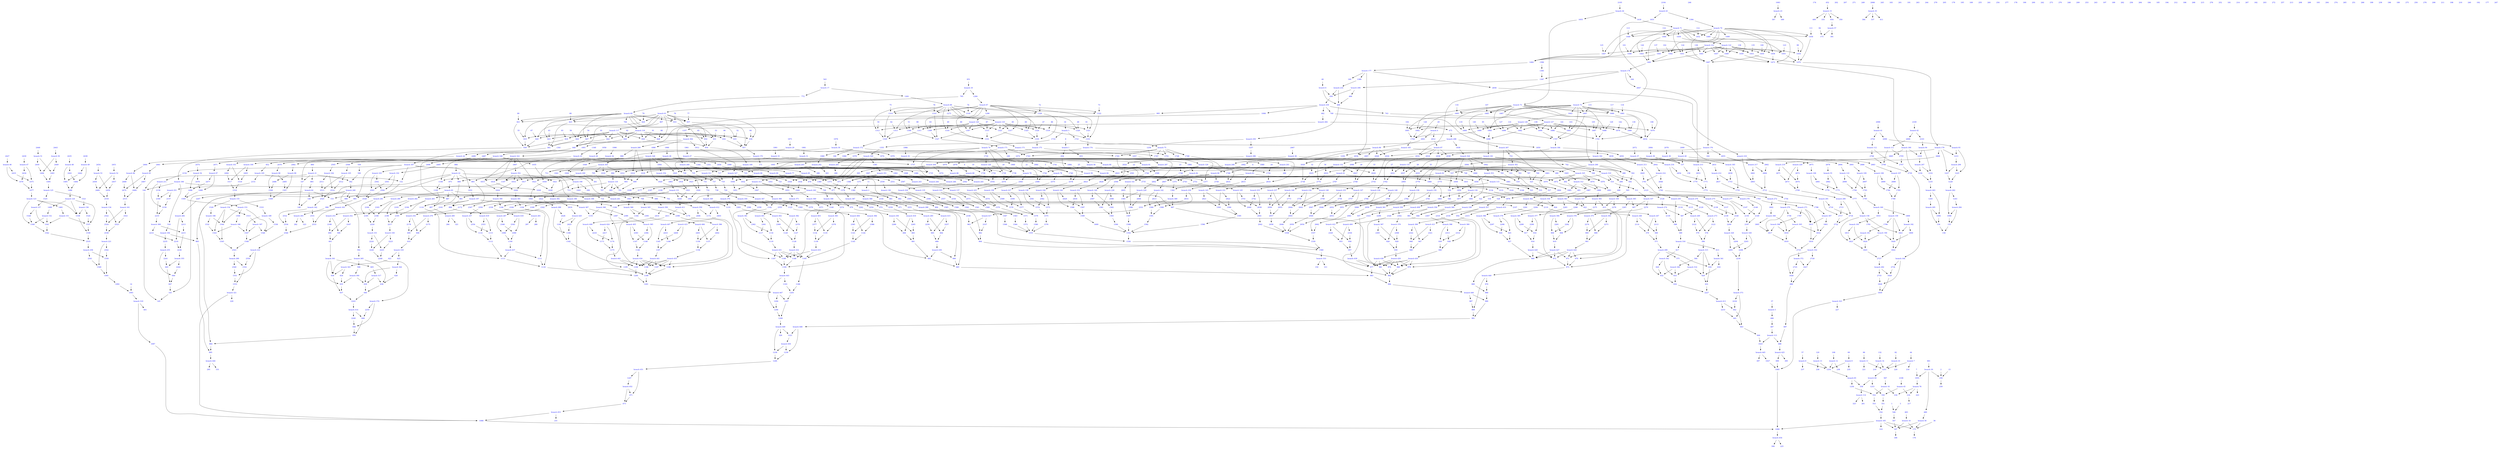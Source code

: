 digraph Netlist { 
"2613" [image="NOT.gif" color="white" fontcolor = blue];
"2040" [image="NAND.gif" color="white" fontcolor = blue];
"954" [image="AND.gif" color="white" fontcolor = blue];
"1146" [image="NAND.gif" color="white" fontcolor = blue];
"2345" [image="NOT.gif" color="white" fontcolor = blue];
"1057" [color="white" fontcolor = blue];
"branch 223" [color="white" fontcolor = blue];
"2048" [image="NAND.gif" color="white" fontcolor = blue];
"1373" [image="AND.gif" color="white" fontcolor = blue];
"2623" [color="white" fontcolor = blue];
"branch 316" [color="white" fontcolor = blue];
"1452" [image="AND.gif" color="white" fontcolor = blue];
"2203" [image="NOT.gif" color="white" fontcolor = blue];
"2697" [image="NOT.gif" color="white" fontcolor = blue];
"677" [image="OR.gif" color="white" fontcolor = blue];
"229" [image="NOT.gif" color="white" fontcolor = blue];
"2504" [image="NAND.gif" color="white" fontcolor = blue];
"branch 4" [color="white" fontcolor = blue];
"1018" [image="AND.gif" color="white" fontcolor = blue];
"1331" [image="OR.gif" color="white" fontcolor = blue];
"2385" [image="NOT.gif" color="white" fontcolor = blue];
"branch 302" [color="white" fontcolor = blue];
"1296" [image="NOT.gif" color="white" fontcolor = blue];
"2705" [image="NOT.gif" color="white" fontcolor = blue];
"branch 274" [color="white" fontcolor = blue];
"139" [color="white" fontcolor = blue];
"246" [color="white" fontcolor = blue];
"branch 98" [color="white" fontcolor = blue];
"branch 357" [color="white" fontcolor = blue];
"2581" [image="NOT.gif" color="white" fontcolor = blue];
"branch 258" [color="white" fontcolor = blue];
"branch 441" [color="white" fontcolor = blue];
"1035" [image="NOT.gif" color="white" fontcolor = blue];
"2566" [image="NOT.gif" color="white" fontcolor = blue];
"1689" [image="AND.gif" color="white" fontcolor = blue];
"1624" [image="OR.gif" color="white" fontcolor = blue];
"1083" [color="white" fontcolor = blue];
"1455" [image="AND.gif" color="white" fontcolor = blue];
"2427" [color="white" fontcolor = blue];
"2090" [color="white" fontcolor = blue];
"2754" [image="OR.gif" color="white" fontcolor = blue];
"1683" [image="AND.gif" color="white" fontcolor = blue];
"1934" [image="AND.gif" color="white" fontcolor = blue];
"2394" [image="NOT.gif" color="white" fontcolor = blue];
"875" [image="NOT.gif" color="white" fontcolor = blue];
"2550" [image="NOT.gif" color="white" fontcolor = blue];
"1686" [image="AND.gif" color="white" fontcolor = blue];
"2578" [image="OR.gif" color="white" fontcolor = blue];
"branch 105" [color="white" fontcolor = blue];
"branch 433" [color="white" fontcolor = blue];
"branch 127" [color="white" fontcolor = blue];
"branch 110" [color="white" fontcolor = blue];
"branch 117" [color="white" fontcolor = blue];
"branch 289" [color="white" fontcolor = blue];
"553" [image="NOT.gif" color="white" fontcolor = blue];
"branch 91" [color="white" fontcolor = blue];
"562" [image="NAND.gif" color="white" fontcolor = blue];
"2395" [color="white" fontcolor = blue];
"2265" [image="NOT.gif" color="white" fontcolor = blue];
"2411" [color="white" fontcolor = blue];
"2673" [image="NAND.gif" color="white" fontcolor = blue];
"174" [color="white" fontcolor = blue];
"1822" [image="NOR.gif" color="white" fontcolor = blue];
"504" [image="AND.gif" color="white" fontcolor = blue];
"231" [image="NOT.gif" color="white" fontcolor = blue];
"branch 450" [color="white" fontcolor = blue];
"1518" [image="NAND.gif" color="white" fontcolor = blue];
"409" [color="white" fontcolor = blue];
"1500" [image="NAND.gif" color="white" fontcolor = blue];
"329" [color="white" fontcolor = blue];
"1994" [image="NOT.gif" color="white" fontcolor = blue];
"branch 215" [color="white" fontcolor = blue];
"2033" [image="AND.gif" color="white" fontcolor = blue];
"1196" [image="AND.gif" color="white" fontcolor = blue];
"2487" [color="white" fontcolor = blue];
"1943" [image="AND.gif" color="white" fontcolor = blue];
"branch 73" [color="white" fontcolor = blue];
"173" [image="AND.gif" color="white" fontcolor = blue];
"1051" [image="NOT.gif" color="white" fontcolor = blue];
"branch 341" [color="white" fontcolor = blue];
"2238" [image="NAND.gif" color="white" fontcolor = blue];
"1394" [color="white" fontcolor = blue];
"605" [image="NOT.gif" color="white" fontcolor = blue];
"683" [image="NAND.gif" color="white" fontcolor = blue];
"branch 246" [color="white" fontcolor = blue];
"1825" [image="NOR.gif" color="white" fontcolor = blue];
"202" [color="white" fontcolor = blue];
"branch 389" [color="white" fontcolor = blue];
"2478" [image="NOT.gif" color="white" fontcolor = blue];
"616" [image="NOT.gif" color="white" fontcolor = blue];
"branch 243" [color="white" fontcolor = blue];
"907" [image="AND.gif" color="white" fontcolor = blue];
"2751" [color="white" fontcolor = blue];
"2605" [image="NOT.gif" color="white" fontcolor = blue];
"branch 228" [color="white" fontcolor = blue];
"650" [image="NAND.gif" color="white" fontcolor = blue];
"branch 446" [color="white" fontcolor = blue];
"branch 395" [color="white" fontcolor = blue];
"branch 11" [color="white" fontcolor = blue];
"branch 208" [color="white" fontcolor = blue];
"branch 180" [color="white" fontcolor = blue];
"1074" [image="NOT.gif" color="white" fontcolor = blue];
"1858" [image="AND.gif" color="white" fontcolor = blue];
"branch 1" [color="white" fontcolor = blue];
"769" [image="AND.gif" color="white" fontcolor = blue];
"743" [image="NOT.gif" color="white" fontcolor = blue];
"1588" [image="NOT.gif" color="white" fontcolor = blue];
"1614" [image="AND.gif" color="white" fontcolor = blue];
"2482" [color="white" fontcolor = blue];
"1348" [color="white" fontcolor = blue];
"2241" [image="NOT.gif" color="white" fontcolor = blue];
"2621" [image="NOT.gif" color="white" fontcolor = blue];
"2184" [image="NOT.gif" color="white" fontcolor = blue];
"1536" [image="NOT.gif" color="white" fontcolor = blue];
"branch 29" [color="white" fontcolor = blue];
"1941" [image="AND.gif" color="white" fontcolor = blue];
"1596" [image="NOT.gif" color="white" fontcolor = blue];
"2289" [image="NOT.gif" color="white" fontcolor = blue];
"branch 306" [color="white" fontcolor = blue];
"1529" [color="white" fontcolor = blue];
"983" [image="AND.gif" color="white" fontcolor = blue];
"1698" [image="OR.gif" color="white" fontcolor = blue];
"1091" [image="NAND.gif" color="white" fontcolor = blue];
"207" [color="white" fontcolor = blue];
"branch 3" [color="white" fontcolor = blue];
"401" [color="white" fontcolor = blue];
"1175" [image="NAND.gif" color="white" fontcolor = blue];
"2172" [color="white" fontcolor = blue];
"2719" [image="NAND.gif" color="white" fontcolor = blue];
"branch 23" [color="white" fontcolor = blue];
"2727" [image="NAND.gif" color="white" fontcolor = blue];
"branch 79" [color="white" fontcolor = blue];
"2034" [image="AND.gif" color="white" fontcolor = blue];
"1928" [image="AND.gif" color="white" fontcolor = blue];
"665" [image="NAND.gif" color="white" fontcolor = blue];
"2469" [image="NAND.gif" color="white" fontcolor = blue];
"578" [image="NAND.gif" color="white" fontcolor = blue];
"branch 48" [color="white" fontcolor = blue];
"1498" [image="NAND.gif" color="white" fontcolor = blue];
"1938" [image="AND.gif" color="white" fontcolor = blue];
"1470" [image="OR.gif" color="white" fontcolor = blue];
"1247" [image="NOT.gif" color="white" fontcolor = blue];
"1113" [image="AND.gif" color="white" fontcolor = blue];
"branch 386" [color="white" fontcolor = blue];
"1144" [image="NAND.gif" color="white" fontcolor = blue];
"882" [image="AND.gif" color="white" fontcolor = blue];
"1148" [image="NAND.gif" color="white" fontcolor = blue];
"2206" [image="NAND.gif" color="white" fontcolor = blue];
"branch 331" [color="white" fontcolor = blue];
"990" [image="AND.gif" color="white" fontcolor = blue];
"branch 418" [color="white" fontcolor = blue];
"branch 442" [color="white" fontcolor = blue];
"29" [color="white" fontcolor = blue];
"2511" [image="NOT.gif" color="white" fontcolor = blue];
"550" [image="AND.gif" color="white" fontcolor = blue];
"49" [color="white" fontcolor = blue];
"2567" [color="white" fontcolor = blue];
"705" [image="AND.gif" color="white" fontcolor = blue];
"962" [image="NAND.gif" color="white" fontcolor = blue];
"1805" [image="NOT.gif" color="white" fontcolor = blue];
"2538" [image="NAND.gif" color="white" fontcolor = blue];
"1006" [image="NOT.gif" color="white" fontcolor = blue];
"1109" [image="OR.gif" color="white" fontcolor = blue];
"271" [color="white" fontcolor = blue];
"643" [image="NAND.gif" color="white" fontcolor = blue];
"branch 355" [color="white" fontcolor = blue];
"1887" [image="AND.gif" color="white" fontcolor = blue];
"branch 164" [color="white" fontcolor = blue];
"branch 288" [color="white" fontcolor = blue];
"branch 203" [color="white" fontcolor = blue];
"branch 339" [color="white" fontcolor = blue];
"2105" [color="white" fontcolor = blue];
"2160" [image="NAND.gif" color="white" fontcolor = blue];
"2257" [image="NOT.gif" color="white" fontcolor = blue];
"branch 206" [color="white" fontcolor = blue];
"2622" [image="NOT.gif" color="white" fontcolor = blue];
"2025" [image="AND.gif" color="white" fontcolor = blue];
"branch 347" [color="white" fontcolor = blue];
"2204" [image="NOT.gif" color="white" fontcolor = blue];
"331" [color="white" fontcolor = blue];
"143" [image="AND.gif" color="white" fontcolor = blue];
"2315" [color="white" fontcolor = blue];
"249" [color="white" fontcolor = blue];
"branch 144" [color="white" fontcolor = blue];
"2066" [color="white" fontcolor = blue];
"686" [image="NAND.gif" color="white" fontcolor = blue];
"2176" [image="NOT.gif" color="white" fontcolor = blue];
"146" [image="AND.gif" color="white" fontcolor = blue];
"1115" [image="NAND.gif" color="white" fontcolor = blue];
"branch 423" [color="white" fontcolor = blue];
"1111" [image="AND.gif" color="white" fontcolor = blue];
"branch 310" [color="white" fontcolor = blue];
"branch 373" [color="white" fontcolor = blue];
"40" [color="white" fontcolor = blue];
"1710" [color="white" fontcolor = blue];
"1134" [image="NAND.gif" color="white" fontcolor = blue];
"452" [color="white" fontcolor = blue];
"52" [color="white" fontcolor = blue];
"branch 428" [color="white" fontcolor = blue];
"2461" [color="white" fontcolor = blue];
"984" [image="OR.gif" color="white" fontcolor = blue];
"245" [color="white" fontcolor = blue];
"branch 53" [color="white" fontcolor = blue];
"2471" [color="white" fontcolor = blue];
"branch 162" [color="white" fontcolor = blue];
"2654" [image="NOT.gif" color="white" fontcolor = blue];
"branch 304" [color="white" fontcolor = blue];
"516" [color="white" fontcolor = blue];
"183" [color="white" fontcolor = blue];
"335" [color="white" fontcolor = blue];
"303" [color="white" fontcolor = blue];
"branch 202" [color="white" fontcolor = blue];
"1521" [color="white" fontcolor = blue];
"717" [image="AND.gif" color="white" fontcolor = blue];
"201" [color="white" fontcolor = blue];
"branch 405" [color="white" fontcolor = blue];
"838" [image="OR.gif" color="white" fontcolor = blue];
"157" [image="AND.gif" color="white" fontcolor = blue];
"branch 385" [color="white" fontcolor = blue];
"branch 120" [color="white" fontcolor = blue];
"branch 193" [color="white" fontcolor = blue];
"branch 131" [color="white" fontcolor = blue];
"1631" [color="white" fontcolor = blue];
"branch 145" [color="white" fontcolor = blue];
"branch 245" [color="white" fontcolor = blue];
"branch 298" [color="white" fontcolor = blue];
"2387" [color="white" fontcolor = blue];
"2159" [image="NAND.gif" color="white" fontcolor = blue];
"610" [image="NAND.gif" color="white" fontcolor = blue];
"branch 329" [color="white" fontcolor = blue];
"1966" [color="white" fontcolor = blue];
"2434" [image="NOT.gif" color="white" fontcolor = blue];
"135" [color="white" fontcolor = blue];
"117" [color="white" fontcolor = blue];
"2169" [color="white" fontcolor = blue];
"391" [color="white" fontcolor = blue];
"176" [image="NOT.gif" color="white" fontcolor = blue];
"branch 97" [color="white" fontcolor = blue];
"branch 14" [color="white" fontcolor = blue];
"34" [color="white" fontcolor = blue];
"1528" [image="NOT.gif" color="white" fontcolor = blue];
"1445" [image="AND.gif" color="white" fontcolor = blue];
"2590" [image="NOT.gif" color="white" fontcolor = blue];
"1327" [image="OR.gif" color="white" fontcolor = blue];
"branch 36" [color="white" fontcolor = blue];
"234" [image="NAND.gif" color="white" fontcolor = blue];
"635" [image="AND.gif" color="white" fontcolor = blue];
"branch 42" [color="white" fontcolor = blue];
"1554" [image="AND.gif" color="white" fontcolor = blue];
"branch 132" [color="white" fontcolor = blue];
"branch 160" [color="white" fontcolor = blue];
"824" [image="AND.gif" color="white" fontcolor = blue];
"148" [image="OR.gif" color="white" fontcolor = blue];
"2706" [image="NOT.gif" color="white" fontcolor = blue];
"152" [image="AND.gif" color="white" fontcolor = blue];
"branch 262" [color="white" fontcolor = blue];
"branch 108" [color="white" fontcolor = blue];
"899" [image="NAND.gif" color="white" fontcolor = blue];
"2030" [image="AND.gif" color="white" fontcolor = blue];
"2210" [image="NAND.gif" color="white" fontcolor = blue];
"508" [image="AND.gif" color="white" fontcolor = blue];
"367" [color="white" fontcolor = blue];
"1754" [image="NAND.gif" color="white" fontcolor = blue];
"1694" [image="AND.gif" color="white" fontcolor = blue];
"1969" [image="NOT.gif" color="white" fontcolor = blue];
"1507" [image="NAND.gif" color="white" fontcolor = blue];
"1125" [image="AND.gif" color="white" fontcolor = blue];
"2057" [image="NAND.gif" color="white" fontcolor = blue];
"1999" [image="NOT.gif" color="white" fontcolor = blue];
"2743" [color="white" fontcolor = blue];
"86" [color="white" fontcolor = blue];
"1112" [image="NAND.gif" color="white" fontcolor = blue];
"1716" [image="NOT.gif" color="white" fontcolor = blue];
"2457" [image="NOT.gif" color="white" fontcolor = blue];
"1173" [image="NAND.gif" color="white" fontcolor = blue];
"1335" [image="OR.gif" color="white" fontcolor = blue];
"1567" [image="NAND.gif" color="white" fontcolor = blue];
"644" [image="NOT.gif" color="white" fontcolor = blue];
"branch 201" [color="white" fontcolor = blue];
"branch 151" [color="white" fontcolor = blue];
"1110" [image="AND.gif" color="white" fontcolor = blue];
"2122" [image="NOT.gif" color="white" fontcolor = blue];
"1742" [image="AND.gif" color="white" fontcolor = blue];
"1925" [image="AND.gif" color="white" fontcolor = blue];
"891" [image="AND.gif" color="white" fontcolor = blue];
"6" [color="white" fontcolor = blue];
"81" [color="white" fontcolor = blue];
"1460" [image="AND.gif" color="white" fontcolor = blue];
"108" [color="white" fontcolor = blue];
"784" [image="NOT.gif" color="white" fontcolor = blue];
"1850" [color="white" fontcolor = blue];
"642" [image="NAND.gif" color="white" fontcolor = blue];
"901" [image="NAND.gif" color="white" fontcolor = blue];
"894" [image="OR.gif" color="white" fontcolor = blue];
"2216" [image="NAND.gif" color="white" fontcolor = blue];
"branch 8" [color="white" fontcolor = blue];
"647" [image="NAND.gif" color="white" fontcolor = blue];
"1172" [image="AND.gif" color="white" fontcolor = blue];
"branch 410" [color="white" fontcolor = blue];
"branch 394" [color="white" fontcolor = blue];
"2310" [color="white" fontcolor = blue];
"branch 309" [color="white" fontcolor = blue];
"branch 321" [color="white" fontcolor = blue];
"1025" [image="AND.gif" color="white" fontcolor = blue];
"487" [image="NOT.gif" color="white" fontcolor = blue];
"1559" [image="AND.gif" color="white" fontcolor = blue];
"branch 161" [color="white" fontcolor = blue];
"142" [color="white" fontcolor = blue];
"55" [color="white" fontcolor = blue];
"885" [image="AND.gif" color="white" fontcolor = blue];
"1197" [image="AND.gif" color="white" fontcolor = blue];
"191" [color="white" fontcolor = blue];
"branch 360" [color="white" fontcolor = blue];
"2193" [image="NOT.gif" color="white" fontcolor = blue];
"2041" [image="NAND.gif" color="white" fontcolor = blue];
"1239" [image="AND.gif" color="white" fontcolor = blue];
"1513" [image="NOT.gif" color="white" fontcolor = blue];
"263" [color="white" fontcolor = blue];
"branch 350" [color="white" fontcolor = blue];
"branch 279" [color="white" fontcolor = blue];
"branch 130" [color="white" fontcolor = blue];
"1143" [image="NAND.gif" color="white" fontcolor = blue];
"2214" [image="NOT.gif" color="white" fontcolor = blue];
"1881" [image="AND.gif" color="white" fontcolor = blue];
"244" [color="white" fontcolor = blue];
"988" [image="NAND.gif" color="white" fontcolor = blue];
"1758" [image="NOT.gif" color="white" fontcolor = blue];
"branch 323" [color="white" fontcolor = blue];
"branch 155" [color="white" fontcolor = blue];
"1735" [image="AND.gif" color="white" fontcolor = blue];
"2298" [image="NOT.gif" color="white" fontcolor = blue];
"branch 39" [color="white" fontcolor = blue];
"branch 104" [color="white" fontcolor = blue];
"1989" [image="NOT.gif" color="white" fontcolor = blue];
"2039" [image="NAND.gif" color="white" fontcolor = blue];
"160" [image="NOT.gif" color="white" fontcolor = blue];
"846" [image="OR.gif" color="white" fontcolor = blue];
"279" [color="white" fontcolor = blue];
"916" [image="NAND.gif" color="white" fontcolor = blue];
"91" [color="white" fontcolor = blue];
"branch 273" [color="white" fontcolor = blue];
"branch 175" [color="white" fontcolor = blue];
"154" [image="OR.gif" color="white" fontcolor = blue];
"102" [color="white" fontcolor = blue];
"2058" [image="NOT.gif" color="white" fontcolor = blue];
"682" [image="AND.gif" color="white" fontcolor = blue];
"1777" [image="NAND.gif" color="white" fontcolor = blue];
"2493" [image="NOT.gif" color="white" fontcolor = blue];
"1207" [image="AND.gif" color="white" fontcolor = blue];
"1208" [image="OR.gif" color="white" fontcolor = blue];
"2134" [color="white" fontcolor = blue];
"1477" [image="NAND.gif" color="white" fontcolor = blue];
"branch 13" [color="white" fontcolor = blue];
"51" [color="white" fontcolor = blue];
"1936" [image="AND.gif" color="white" fontcolor = blue];
"205" [color="white" fontcolor = blue];
"branch 189" [color="white" fontcolor = blue];
"961" [image="AND.gif" color="white" fontcolor = blue];
"498" [image="AND.gif" color="white" fontcolor = blue];
"1817" [image="AND.gif" color="white" fontcolor = blue];
"branch 286" [color="white" fontcolor = blue];
"11" [color="white" fontcolor = blue];
"2642" [color="white" fontcolor = blue];
"branch 15" [color="white" fontcolor = blue];
"branch 92" [color="white" fontcolor = blue];
"1371" [image="AND.gif" color="white" fontcolor = blue];
"2638" [image="NOT.gif" color="white" fontcolor = blue];
"119" [color="white" fontcolor = blue];
"2140" [image="NAND.gif" color="white" fontcolor = blue];
"2634" [image="OR.gif" color="white" fontcolor = blue];
"branch 5" [color="white" fontcolor = blue];
"branch 241" [color="white" fontcolor = blue];
"625" [color="white" fontcolor = blue];
"1688" [image="AND.gif" color="white" fontcolor = blue];
"1583" [image="NAND.gif" color="white" fontcolor = blue];
"1377" [image="AND.gif" color="white" fontcolor = blue];
"1182" [image="NAND.gif" color="white" fontcolor = blue];
"592" [color="white" fontcolor = blue];
"1085" [image="AND.gif" color="white" fontcolor = blue];
"831" [image="AND.gif" color="white" fontcolor = blue];
"502" [image="AND.gif" color="white" fontcolor = blue];
"2290" [image="NOT.gif" color="white" fontcolor = blue];
"branch 349" [color="white" fontcolor = blue];
"branch 10" [color="white" fontcolor = blue];
"branch 30" [color="white" fontcolor = blue];
"1060" [color="white" fontcolor = blue];
"714" [image="NOT.gif" color="white" fontcolor = blue];
"branch 148" [color="white" fontcolor = blue];
"2610" [image="OR.gif" color="white" fontcolor = blue];
"branch 150" [color="white" fontcolor = blue];
"2129" [image="NOT.gif" color="white" fontcolor = blue];
"1449" [image="AND.gif" color="white" fontcolor = blue];
"branch 186" [color="white" fontcolor = blue];
"branch 440" [color="white" fontcolor = blue];
"1442" [image="AND.gif" color="white" fontcolor = blue];
"2658" [color="white" fontcolor = blue];
"1204" [image="NOT.gif" color="white" fontcolor = blue];
"1485" [image="NAND.gif" color="white" fontcolor = blue];
"1458" [image="AND.gif" color="white" fontcolor = blue];
"2425" [image="NOT.gif" color="white" fontcolor = blue];
"branch 219" [color="white" fontcolor = blue];
"2661" [image="NOT.gif" color="white" fontcolor = blue];
"227" [image="NOT.gif" color="white" fontcolor = blue];
"2103" [image="NOT.gif" color="white" fontcolor = blue];
"1684" [image="AND.gif" color="white" fontcolor = blue];
"2495" [color="white" fontcolor = blue];
"1532" [image="NOT.gif" color="white" fontcolor = blue];
"1589" [image="NAND.gif" color="white" fontcolor = blue];
"900" [image="NAND.gif" color="white" fontcolor = blue];
"539" [image="AND.gif" color="white" fontcolor = blue];
"179" [color="white" fontcolor = blue];
"branch 290" [color="white" fontcolor = blue];
"195" [color="white" fontcolor = blue];
"654" [color="white" fontcolor = blue];
"1441" [image="AND.gif" color="white" fontcolor = blue];
"101" [color="white" fontcolor = blue];
"2521" [image="NOT.gif" color="white" fontcolor = blue];
"branch 64" [color="white" fontcolor = blue];
"87" [color="white" fontcolor = blue];
"1546" [image="AND.gif" color="white" fontcolor = blue];
"branch 147" [color="white" fontcolor = blue];
"223" [image="NOT.gif" color="white" fontcolor = blue];
"947" [image="NAND.gif" color="white" fontcolor = blue];
"981" [image="AND.gif" color="white" fontcolor = blue];
"631" [image="NOR.gif" color="white" fontcolor = blue];
"2038" [image="AND.gif" color="white" fontcolor = blue];
"branch 140" [color="white" fontcolor = blue];
"branch 311" [color="white" fontcolor = blue];
"1956" [color="white" fontcolor = blue];
"branch 102" [color="white" fontcolor = blue];
"branch 314" [color="white" fontcolor = blue];
"branch 429" [color="white" fontcolor = blue];
"2422" [color="white" fontcolor = blue];
"2215" [image="NAND.gif" color="white" fontcolor = blue];
"1533" [color="white" fontcolor = blue];
"2150" [image="NAND.gif" color="white" fontcolor = blue];
"branch 83" [color="white" fontcolor = blue];
"branch 194" [color="white" fontcolor = blue];
"456" [image="AND.gif" color="white" fontcolor = blue];
"1475" [image="NAND.gif" color="white" fontcolor = blue];
"54" [color="white" fontcolor = blue];
"2031" [image="AND.gif" color="white" fontcolor = blue];
"795" [color="white" fontcolor = blue];
"2543" [image="NAND.gif" color="white" fontcolor = blue];
"branch 283" [color="white" fontcolor = blue];
"2205" [image="NAND.gif" color="white" fontcolor = blue];
"971" [image="AND.gif" color="white" fontcolor = blue];
"branch 170" [color="white" fontcolor = blue];
"164" [image="NOT.gif" color="white" fontcolor = blue];
"1119" [image="NAND.gif" color="white" fontcolor = blue];
"982" [image="OR.gif" color="white" fontcolor = blue];
"2110" [color="white" fontcolor = blue];
"21" [color="white" fontcolor = blue];
"1194" [image="AND.gif" color="white" fontcolor = blue];
"1309" [image="AND.gif" color="white" fontcolor = blue];
"branch 86" [color="white" fontcolor = blue];
"2137" [image="NOT.gif" color="white" fontcolor = blue];
"1738" [image="AND.gif" color="white" fontcolor = blue];
"2699" [color="white" fontcolor = blue];
"1565" [image="NAND.gif" color="white" fontcolor = blue];
"2775" [color="white" fontcolor = blue];
"1744" [image="AND.gif" color="white" fontcolor = blue];
"216" [image="AND.gif" color="white" fontcolor = blue];
"branch 190" [color="white" fontcolor = blue];
"1016" [image="AND.gif" color="white" fontcolor = blue];
"2054" [image="NOT.gif" color="white" fontcolor = blue];
"branch 275" [color="white" fontcolor = blue];
"311" [color="white" fontcolor = blue];
"2190" [color="white" fontcolor = blue];
"branch 437" [color="white" fontcolor = blue];
"2485" [image="NOT.gif" color="white" fontcolor = blue];
"114" [color="white" fontcolor = blue];
"branch 447" [color="white" fontcolor = blue];
"2299" [color="white" fontcolor = blue];
"2314" [image="NOT.gif" color="white" fontcolor = blue];
"1751" [image="AND.gif" color="white" fontcolor = blue];
"1678" [image="AND.gif" color="white" fontcolor = blue];
"483" [color="white" fontcolor = blue];
"217" [image="NOT.gif" color="white" fontcolor = blue];
"908" [image="NAND.gif" color="white" fontcolor = blue];
"78" [color="white" fontcolor = blue];
"2167" [image="NOT.gif" color="white" fontcolor = blue];
"branch 169" [color="white" fontcolor = blue];
"2100" [color="white" fontcolor = blue];
"1598" [image="NAND.gif" color="white" fontcolor = blue];
"169" [color="white" fontcolor = blue];
"1601" [color="white" fontcolor = blue];
"69" [color="white" fontcolor = blue];
"2321" [image="NOT.gif" color="white" fontcolor = blue];
"95" [color="white" fontcolor = blue];
"74" [color="white" fontcolor = blue];
"1545" [image="NOR.gif" color="white" fontcolor = blue];
"1685" [image="AND.gif" color="white" fontcolor = blue];
"238" [image="NOT.gif" color="white" fontcolor = blue];
"255" [color="white" fontcolor = blue];
"1" [color="white" fontcolor = blue];
"1770" [image="NAND.gif" color="white" fontcolor = blue];
"1593" [image="NAND.gif" color="white" fontcolor = blue];
"2334" [color="white" fontcolor = blue];
"2691" [color="white" fontcolor = blue];
"1562" [image="NAND.gif" color="white" fontcolor = blue];
"2323" [color="white" fontcolor = blue];
"2690" [image="NOT.gif" color="white" fontcolor = blue];
"1253" [image="NOT.gif" color="white" fontcolor = blue];
"2770" [image="OR.gif" color="white" fontcolor = blue];
"1572" [image="NOT.gif" color="white" fontcolor = blue];
"1314" [image="AND.gif" color="white" fontcolor = blue];
"branch 81" [color="white" fontcolor = blue];
"branch 112" [color="white" fontcolor = blue];
"branch 390" [color="white" fontcolor = blue];
"105" [color="white" fontcolor = blue];
"2168" [image="NOT.gif" color="white" fontcolor = blue];
"1866" [image="AND.gif" color="white" fontcolor = blue];
"2454" [color="white" fontcolor = blue];
"969" [image="NOT.gif" color="white" fontcolor = blue];
"1891" [image="AND.gif" color="white" fontcolor = blue];
"629" [image="AND.gif" color="white" fontcolor = blue];
"2449" [image="NOT.gif" color="white" fontcolor = blue];
"branch 115" [color="white" fontcolor = blue];
"580" [image="NAND.gif" color="white" fontcolor = blue];
"1158" [image="NAND.gif" color="white" fontcolor = blue];
"branch 32" [color="white" fontcolor = blue];
"384" [color="white" fontcolor = blue];
"1964" [image="NOT.gif" color="white" fontcolor = blue];
"640" [image="NOR.gif" color="white" fontcolor = blue];
"1142" [image="AND.gif" color="white" fontcolor = blue];
"1749" [image="AND.gif" color="white" fontcolor = blue];
"554" [image="AND.gif" color="white" fontcolor = blue];
"branch 87" [color="white" fontcolor = blue];
"branch 426" [color="white" fontcolor = blue];
"1311" [image="AND.gif" color="white" fontcolor = blue];
"241" [color="white" fontcolor = blue];
"887" [image="AND.gif" color="white" fontcolor = blue];
"1174" [image="NAND.gif" color="white" fontcolor = blue];
"528" [image="NOT.gif" color="white" fontcolor = blue];
"branch 372" [color="white" fontcolor = blue];
"909" [image="NAND.gif" color="white" fontcolor = blue];
"2282" [image="NOT.gif" color="white" fontcolor = blue];
"620" [image="NOT.gif" color="white" fontcolor = blue];
"2678" [color="white" fontcolor = blue];
"1135" [image="NAND.gif" color="white" fontcolor = blue];
"1457" [image="AND.gif" color="white" fontcolor = blue];
"branch 411" [color="white" fontcolor = blue];
"1734" [image="AND.gif" color="white" fontcolor = blue];
"633" [image="AND.gif" color="white" fontcolor = blue];
"2414" [color="white" fontcolor = blue];
"80" [color="white" fontcolor = blue];
"1187" [image="AND.gif" color="white" fontcolor = blue];
"branch 51" [color="white" fontcolor = blue];
"104" [color="white" fontcolor = blue];
"2582" [image="NOT.gif" color="white" fontcolor = blue];
"254" [color="white" fontcolor = blue];
"2141" [color="white" fontcolor = blue];
"61" [color="white" fontcolor = blue];
"1461" [image="OR.gif" color="white" fontcolor = blue];
"7" [color="white" fontcolor = blue];
"608" [image="NAND.gif" color="white" fontcolor = blue];
"branch 332" [color="white" fontcolor = blue];
"branch 420" [color="white" fontcolor = blue];
"277" [color="white" fontcolor = blue];
"1981" [color="white" fontcolor = blue];
"25" [color="white" fontcolor = blue];
"480" [color="white" fontcolor = blue];
"323" [color="white" fontcolor = blue];
"685" [image="OR.gif" color="white" fontcolor = blue];
"branch 156" [color="white" fontcolor = blue];
"branch 174" [color="white" fontcolor = blue];
"2099" [image="NOT.gif" color="white" fontcolor = blue];
"branch 90" [color="white" fontcolor = blue];
"973" [image="OR.gif" color="white" fontcolor = blue];
"924" [image="AND.gif" color="white" fontcolor = blue];
"588" [image="NAND.gif" color="white" fontcolor = blue];
"1874" [image="AND.gif" color="white" fontcolor = blue];
"2554" [image="OR.gif" color="white" fontcolor = blue];
"77" [color="white" fontcolor = blue];
"2674" [image="NAND.gif" color="white" fontcolor = blue];
"1687" [image="AND.gif" color="white" fontcolor = blue];
"branch 95" [color="white" fontcolor = blue];
"2362" [image="NOT.gif" color="white" fontcolor = blue];
"575" [image="NOT.gif" color="white" fontcolor = blue];
"2583" [color="white" fontcolor = blue];
"601" [image="NAND.gif" color="white" fontcolor = blue];
"1333" [image="OR.gif" color="white" fontcolor = blue];
"2200" [image="NAND.gif" color="white" fontcolor = blue];
"922" [image="AND.gif" color="white" fontcolor = blue];
"99" [color="white" fontcolor = blue];
"2460" [image="NAND.gif" color="white" fontcolor = blue];
"branch 327" [color="white" fontcolor = blue];
"2458" [image="NOT.gif" color="white" fontcolor = blue];
"1566" [image="NAND.gif" color="white" fontcolor = blue];
"1599" [image="NAND.gif" color="white" fontcolor = blue];
"branch 111" [color="white" fontcolor = blue];
"158" [image="NOT.gif" color="white" fontcolor = blue];
"178" [color="white" fontcolor = blue];
"2084" [color="white" fontcolor = blue];
"2762" [image="OR.gif" color="white" fontcolor = blue];
"2774" [image="NOT.gif" color="white" fontcolor = blue];
"branch 375" [color="white" fontcolor = blue];
"1325" [image="AND.gif" color="white" fontcolor = blue];
"1776" [image="NAND.gif" color="white" fontcolor = blue];
"1607" [image="NOT.gif" color="white" fontcolor = blue];
"127" [color="white" fontcolor = blue];
"2224" [image="NOT.gif" color="white" fontcolor = blue];
"1820" [image="AND.gif" color="white" fontcolor = blue];
"branch 94" [color="white" fontcolor = blue];
"2213" [image="NOT.gif" color="white" fontcolor = blue];
"2" [color="white" fontcolor = blue];
"1623" [image="AND.gif" color="white" fontcolor = blue];
"624" [image="NOT.gif" color="white" fontcolor = blue];
"2629" [image="NOT.gif" color="white" fontcolor = blue];
"branch 232" [color="white" fontcolor = blue];
"branch 402" [color="white" fontcolor = blue];
"308" [color="white" fontcolor = blue];
"1790" [image="NOT.gif" color="white" fontcolor = blue];
"branch 76" [color="white" fontcolor = blue];
"branch 199" [color="white" fontcolor = blue];
"2681" [image="NOT.gif" color="white" fontcolor = blue];
"1707" [image="OR.gif" color="white" fontcolor = blue];
"651" [color="white" fontcolor = blue];
"112" [color="white" fontcolor = blue];
"680" [image="AND.gif" color="white" fontcolor = blue];
"53" [color="white" fontcolor = blue];
"646" [image="NAND.gif" color="white" fontcolor = blue];
"1548" [image="NOR.gif" color="white" fontcolor = blue];
"190" [color="white" fontcolor = blue];
"505" [image="NOT.gif" color="white" fontcolor = blue];
"branch 451" [color="white" fontcolor = blue];
"1418" [color="white" fontcolor = blue];
"2275" [color="white" fontcolor = blue];
"200" [color="white" fontcolor = blue];
"branch 320" [color="white" fontcolor = blue];
"534" [image="NOT.gif" color="white" fontcolor = blue];
"2082" [image="NOT.gif" color="white" fontcolor = blue];
"242" [color="white" fontcolor = blue];
"1986" [color="white" fontcolor = blue];
"937" [image="AND.gif" color="white" fontcolor = blue];
"325" [color="white" fontcolor = blue];
"branch 146" [color="white" fontcolor = blue];
"679" [image="AND.gif" color="white" fontcolor = blue];
"1577" [image="NAND.gif" color="white" fontcolor = blue];
"branch 354" [color="white" fontcolor = blue];
"2765" [image="NOT.gif" color="white" fontcolor = blue];
"branch 378" [color="white" fontcolor = blue];
"1821" [image="AND.gif" color="white" fontcolor = blue];
"1254" [image="AND.gif" color="white" fontcolor = blue];
"107" [color="white" fontcolor = blue];
"2646" [image="NOT.gif" color="white" fontcolor = blue];
"1179" [image="AND.gif" color="white" fontcolor = blue];
"1464" [image="OR.gif" color="white" fontcolor = blue];
"2180" [color="white" fontcolor = blue];
"1781" [image="NOT.gif" color="white" fontcolor = blue];
"282" [color="white" fontcolor = blue];
"branch 216" [color="white" fontcolor = blue];
"1486" [image="NAND.gif" color="white" fontcolor = blue];
"2766" [image="NOT.gif" color="white" fontcolor = blue];
"2195" [image="NAND.gif" color="white" fontcolor = blue];
"1830" [image="NAND.gif" color="white" fontcolor = blue];
"2042" [image="NOT.gif" color="white" fontcolor = blue];
"2235" [color="white" fontcolor = blue];
"1885" [image="AND.gif" color="white" fontcolor = blue];
"branch 356" [color="white" fontcolor = blue];
"2443" [color="white" fontcolor = blue];
"branch 265" [color="white" fontcolor = blue];
"1041" [color="white" fontcolor = blue];
"branch 109" [color="white" fontcolor = blue];
"273" [color="white" fontcolor = blue];
"branch 188" [color="white" fontcolor = blue];
"2508" [color="white" fontcolor = blue];
"1826" [image="NAND.gif" color="white" fontcolor = blue];
"270" [color="white" fontcolor = blue];
"1446" [image="AND.gif" color="white" fontcolor = blue];
"547" [image="NOT.gif" color="white" fontcolor = blue];
"2061" [image="NAND.gif" color="white" fontcolor = blue];
"2242" [image="NOT.gif" color="white" fontcolor = blue];
"248" [color="white" fontcolor = blue];
"1750" [image="AND.gif" color="white" fontcolor = blue];
"2274" [image="NOT.gif" color="white" fontcolor = blue];
"1495" [image="NAND.gif" color="white" fontcolor = blue];
"1104" [image="AND.gif" color="white" fontcolor = blue];
"branch 84" [color="white" fontcolor = blue];
"branch 272" [color="white" fontcolor = blue];
"branch 376" [color="white" fontcolor = blue];
"970" [image="AND.gif" color="white" fontcolor = blue];
"2161" [color="white" fontcolor = blue];
"1955" [image="AND.gif" color="white" fontcolor = blue];
"2369" [image="NOT.gif" color="white" fontcolor = blue];
"2514" [image="NAND.gif" color="white" fontcolor = blue];
"2339" [color="white" fontcolor = blue];
"branch 12" [color="white" fontcolor = blue];
"branch 452" [color="white" fontcolor = blue];
"branch 380" [color="white" fontcolor = blue];
"branch 431" [color="white" fontcolor = blue];
"branch 257" [color="white" fontcolor = blue];
"branch 77" [color="white" fontcolor = blue];
"2418" [image="NOT.gif" color="white" fontcolor = blue];
"branch 392" [color="white" fontcolor = blue];
"branch 49" [color="white" fontcolor = blue];
"1836" [color="white" fontcolor = blue];
"1509" [image="NAND.gif" color="white" fontcolor = blue];
"1810" [color="white" fontcolor = blue];
"branch 178" [color="white" fontcolor = blue];
"branch 213" [color="white" fontcolor = blue];
"branch 74" [color="white" fontcolor = blue];
"807" [image="NOT.gif" color="white" fontcolor = blue];
"1494" [image="NAND.gif" color="white" fontcolor = blue];
"2185" [image="NAND.gif" color="white" fontcolor = blue];
"branch 362" [color="white" fontcolor = blue];
"branch 282" [color="white" fontcolor = blue];
"1014" [image="AND.gif" color="white" fontcolor = blue];
"2614" [image="NOT.gif" color="white" fontcolor = blue];
"187" [image="AND.gif" color="white" fontcolor = blue];
"2046" [image="NOT.gif" color="white" fontcolor = blue];
"branch 165" [color="white" fontcolor = blue];
"2435" [color="white" fontcolor = blue];
"209" [color="white" fontcolor = blue];
"897" [image="OR.gif" color="white" fontcolor = blue];
"735" [image="AND.gif" color="white" fontcolor = blue];
"2525" [image="NAND.gif" color="white" fontcolor = blue];
"2650" [color="white" fontcolor = blue];
"branch 118" [color="white" fontcolor = blue];
"1571" [image="NAND.gif" color="white" fontcolor = blue];
"1889" [image="AND.gif" color="white" fontcolor = blue];
"1027" [image="NOT.gif" color="white" fontcolor = blue];
"681" [image="NAND.gif" color="white" fontcolor = blue];
"253" [color="white" fontcolor = blue];
"995" [color="white" fontcolor = blue];
"1679" [image="AND.gif" color="white" fontcolor = blue];
"2490" [color="white" fontcolor = blue];
"1243" [image="NOT.gif" color="white" fontcolor = blue];
"2782" [image="NOT.gif" color="white" fontcolor = blue];
"533" [image="AND.gif" color="white" fontcolor = blue];
"1693" [image="AND.gif" color="white" fontcolor = blue];
"branch 218" [color="white" fontcolor = blue];
"2230" [image="NAND.gif" color="white" fontcolor = blue];
"branch 229" [color="white" fontcolor = blue];
"674" [image="AND.gif" color="white" fontcolor = blue];
"27" [color="white" fontcolor = blue];
"1556" [image="AND.gif" color="white" fontcolor = blue];
"2130" [image="NOT.gif" color="white" fontcolor = blue];
"2278" [color="white" fontcolor = blue];
"702" [image="NOT.gif" color="white" fontcolor = blue];
"1118" [image="NAND.gif" color="white" fontcolor = blue];
"branch 227" [color="white" fontcolor = blue];
"22" [color="white" fontcolor = blue];
"branch 183" [color="white" fontcolor = blue];
"1870" [image="AND.gif" color="white" fontcolor = blue];
"2746" [image="OR.gif" color="white" fontcolor = blue];
"2734" [image="NOT.gif" color="white" fontcolor = blue];
"729" [image="AND.gif" color="white" fontcolor = blue];
"886" [image="AND.gif" color="white" fontcolor = blue];
"987" [image="NOT.gif" color="white" fontcolor = blue];
"280" [color="white" fontcolor = blue];
"1617" [image="AND.gif" color="white" fontcolor = blue];
"2088" [image="NOT.gif" color="white" fontcolor = blue];
"branch 425" [color="white" fontcolor = blue];
"261" [image="NOT.gif" color="white" fontcolor = blue];
"2220" [image="NAND.gif" color="white" fontcolor = blue];
"1504" [image="NOT.gif" color="white" fontcolor = blue];
"73" [color="white" fontcolor = blue];
"499" [image="NOT.gif" color="white" fontcolor = blue];
"branch 56" [color="white" fontcolor = blue];
"141" [color="white" fontcolor = blue];
"26" [color="white" fontcolor = blue];
"243" [color="white" fontcolor = blue];
"2144" [color="white" fontcolor = blue];
"2402" [image="NOT.gif" color="white" fontcolor = blue];
"1164" [image="AND.gif" color="white" fontcolor = blue];
"branch 252" [color="white" fontcolor = blue];
"321" [color="white" fontcolor = blue];
"2570" [image="OR.gif" color="white" fontcolor = blue];
"2467" [image="NOT.gif" color="white" fontcolor = blue];
"1829" [image="NAND.gif" color="white" fontcolor = blue];
"1580" [image="NOT.gif" color="white" fontcolor = blue];
"branch 315" [color="white" fontcolor = blue];
"2067" [color="white" fontcolor = blue];
"1984" [image="NOT.gif" color="white" fontcolor = blue];
"1743" [image="AND.gif" color="white" fontcolor = blue];
"2045" [image="NAND.gif" color="white" fontcolor = blue];
"branch 256" [color="white" fontcolor = blue];
"1558" [image="AND.gif" color="white" fontcolor = blue];
"1136" [image="NAND.gif" color="white" fontcolor = blue];
"1932" [image="AND.gif" color="white" fontcolor = blue];
"1319" [image="AND.gif" color="white" fontcolor = blue];
"972" [image="AND.gif" color="white" fontcolor = blue];
"2702" [color="white" fontcolor = blue];
"branch 182" [color="white" fontcolor = blue];
"496" [image="AND.gif" color="white" fontcolor = blue];
"branch 343" [color="white" fontcolor = blue];
"branch 184" [color="white" fontcolor = blue];
"branch 305" [color="white" fontcolor = blue];
"branch 214" [color="white" fontcolor = blue];
"2157" [image="NOT.gif" color="white" fontcolor = blue];
"695" [image="AND.gif" color="white" fontcolor = blue];
"32" [color="white" fontcolor = blue];
"2294" [color="white" fontcolor = blue];
"1068" [image="NOT.gif" color="white" fontcolor = blue];
"1012" [image="AND.gif" color="white" fontcolor = blue];
"1448" [image="AND.gif" color="white" fontcolor = blue];
"2759" [color="white" fontcolor = blue];
"branch 70" [color="white" fontcolor = blue];
"branch 296" [color="white" fontcolor = blue];
"1555" [image="AND.gif" color="white" fontcolor = blue];
"1537" [image="AND.gif" color="white" fontcolor = blue];
"1167" [image="NAND.gif" color="white" fontcolor = blue];
"1784" [image="NAND.gif" color="white" fontcolor = blue];
"1574" [image="NAND.gif" color="white" fontcolor = blue];
"branch 204" [color="white" fontcolor = blue];
"628" [image="NOT.gif" color="white" fontcolor = blue];
"1443" [image="AND.gif" color="white" fontcolor = blue];
"2207" [image="NOT.gif" color="white" fontcolor = blue];
"branch 225" [color="white" fontcolor = blue];
"branch 68" [color="white" fontcolor = blue];
"2486" [image="NOT.gif" color="white" fontcolor = blue];
"132" [color="white" fontcolor = blue];
"4" [color="white" fontcolor = blue];
"branch 85" [color="white" fontcolor = blue];
"1188" [image="AND.gif" color="white" fontcolor = blue];
"929" [image="NAND.gif" color="white" fontcolor = blue];
"branch 46" [color="white" fontcolor = blue];
"2773" [image="NOT.gif" color="white" fontcolor = blue];
"2121" [image="NOT.gif" color="white" fontcolor = blue];
"branch 424" [color="white" fontcolor = blue];
"2606" [image="NOT.gif" color="white" fontcolor = blue];
"branch 268" [color="white" fontcolor = blue];
"197" [color="white" fontcolor = blue];
"118" [color="white" fontcolor = blue];
"2505" [color="white" fontcolor = blue];
"2258" [image="NOT.gif" color="white" fontcolor = blue];
"684" [image="NAND.gif" color="white" fontcolor = blue];
"1322" [image="AND.gif" color="white" fontcolor = blue];
"branch 325" [color="white" fontcolor = blue];
"675" [image="AND.gif" color="white" fontcolor = blue];
"branch 231" [color="white" fontcolor = blue];
"branch 266" [color="white" fontcolor = blue];
"956" [image="NAND.gif" color="white" fontcolor = blue];
"290" [color="white" fontcolor = blue];
"1089" [image="AND.gif" color="white" fontcolor = blue];
"1384" [color="white" fontcolor = blue];
"1947" [image="AND.gif" color="white" fontcolor = blue];
"821" [image="AND.gif" color="white" fontcolor = blue];
"branch 248" [color="white" fontcolor = blue];
"1561" [image="NAND.gif" color="white" fontcolor = blue];
"branch 179" [color="white" fontcolor = blue];
"branch 100" [color="white" fontcolor = blue];
"189" [color="white" fontcolor = blue];
"1028" [image="NOT.gif" color="white" fontcolor = blue];
"1828" [image="NAND.gif" color="white" fontcolor = blue];
"branch 20" [color="white" fontcolor = blue];
"branch 367" [color="white" fontcolor = blue];
"630" [image="AND.gif" color="white" fontcolor = blue];
"branch 319" [color="white" fontcolor = blue];
"1586" [image="NAND.gif" color="white" fontcolor = blue];
"2718" [image="NAND.gif" color="white" fontcolor = blue];
"1227" [image="AND.gif" color="white" fontcolor = blue];
"609" [image="NAND.gif" color="white" fontcolor = blue];
"branch 40" [color="white" fontcolor = blue];
"2106" [color="white" fontcolor = blue];
"2027" [image="AND.gif" color="white" fontcolor = blue];
"350" [color="white" fontcolor = blue];
"branch 254" [color="white" fontcolor = blue];
"1195" [image="AND.gif" color="white" fontcolor = blue];
"120" [color="white" fontcolor = blue];
"889" [image="AND.gif" color="white" fontcolor = blue];
"branch 9" [color="white" fontcolor = blue];
"branch 26" [color="white" fontcolor = blue];
"2270" [color="white" fontcolor = blue];
"671" [image="AND.gif" color="white" fontcolor = blue];
"1923" [image="AND.gif" color="white" fontcolor = blue];
"262" [color="white" fontcolor = blue];
"branch 43" [color="white" fontcolor = blue];
"branch 269" [color="white" fontcolor = blue];
"2474" [color="white" fontcolor = blue];
"branch 238" [color="white" fontcolor = blue];
"1824" [image="AND.gif" color="white" fontcolor = blue];
"1547" [image="AND.gif" color="white" fontcolor = blue];
"1456" [image="AND.gif" color="white" fontcolor = blue];
"552" [image="AND.gif" color="white" fontcolor = blue];
"1920" [image="AND.gif" color="white" fontcolor = blue];
"2597" [image="NOT.gif" color="white" fontcolor = blue];
"1234" [image="AND.gif" color="white" fontcolor = blue];
"62" [color="white" fontcolor = blue];
"2118" [color="white" fontcolor = blue];
"1831" [color="white" fontcolor = blue];
"1861" [image="AND.gif" color="white" fontcolor = blue];
"2559" [color="white" fontcolor = blue];
"branch 226" [color="white" fontcolor = blue];
"1193" [image="NOT.gif" color="white" fontcolor = blue];
"branch 445" [color="white" fontcolor = blue];
"1459" [image="AND.gif" color="white" fontcolor = blue];
"2778" [image="OR.gif" color="white" fontcolor = blue];
"1310" [image="AND.gif" color="white" fontcolor = blue];
"989" [image="AND.gif" color="white" fontcolor = blue];
"2662" [image="NOT.gif" color="white" fontcolor = blue];
"2742" [image="NOT.gif" color="white" fontcolor = blue];
"branch 253" [color="white" fontcolor = blue];
"1816" [image="NOR.gif" color="white" fontcolor = blue];
"1818" [image="AND.gif" color="white" fontcolor = blue];
"branch 342" [color="white" fontcolor = blue];
"1256" [image="NOT.gif" color="white" fontcolor = blue];
"branch 200" [color="white" fontcolor = blue];
"521" [image="AND.gif" color="white" fontcolor = blue];
"129" [color="white" fontcolor = blue];
"256" [color="white" fontcolor = blue];
"2297" [image="NOT.gif" color="white" fontcolor = blue];
"940" [image="NAND.gif" color="white" fontcolor = blue];
"1093" [image="AND.gif" color="white" fontcolor = blue];
"2615" [color="white" fontcolor = blue];
"219" [image="NOT.gif" color="white" fontcolor = blue];
"branch 439" [color="white" fontcolor = blue];
"925" [image="NAND.gif" color="white" fontcolor = blue];
"2281" [image="NOT.gif" color="white" fontcolor = blue];
"128" [color="white" fontcolor = blue];
"branch 391" [color="white" fontcolor = blue];
"2012" [color="white" fontcolor = blue];
"719" [image="AND.gif" color="white" fontcolor = blue];
"branch 294" [color="white" fontcolor = blue];
"28" [color="white" fontcolor = blue];
"2689" [image="NOT.gif" color="white" fontcolor = blue];
"100" [color="white" fontcolor = blue];
"1184" [image="AND.gif" color="white" fontcolor = blue];
"2307" [color="white" fontcolor = blue];
"868" [color="white" fontcolor = blue];
"branch 222" [color="white" fontcolor = blue];
"branch 125" [color="white" fontcolor = blue];
"1087" [image="NOT.gif" color="white" fontcolor = blue];
"835" [image="AND.gif" color="white" fontcolor = blue];
"2115" [color="white" fontcolor = blue];
"2735" [color="white" fontcolor = blue];
"1573" [image="NAND.gif" color="white" fontcolor = blue];
"75" [color="white" fontcolor = blue];
"155" [image="OR.gif" color="white" fontcolor = blue];
"branch 400" [color="white" fontcolor = blue];
"branch 348" [color="white" fontcolor = blue];
"264" [color="white" fontcolor = blue];
"branch 210" [color="white" fontcolor = blue];
"1157" [image="NAND.gif" color="white" fontcolor = blue];
"1258" [color="white" fontcolor = blue];
"branch 192" [color="white" fontcolor = blue];
"857" [image="OR.gif" color="white" fontcolor = blue];
"1813" [image="NOT.gif" color="white" fontcolor = blue];
"branch 88" [color="white" fontcolor = blue];
"branch 240" [color="white" fontcolor = blue];
"1579" [image="NAND.gif" color="white" fontcolor = blue];
"branch 346" [color="white" fontcolor = blue];
"branch 61" [color="white" fontcolor = blue];
"2668" [color="white" fontcolor = blue];
"2053" [image="NAND.gif" color="white" fontcolor = blue];
"865" [image="NOT.gif" color="white" fontcolor = blue];
"688" [image="AND.gif" color="white" fontcolor = blue];
"1072" [color="white" fontcolor = blue];
"527" [image="AND.gif" color="white" fontcolor = blue];
"branch 334" [color="white" fontcolor = blue];
"branch 340" [color="white" fontcolor = blue];
"883" [image="AND.gif" color="white" fontcolor = blue];
"2562" [image="OR.gif" color="white" fontcolor = blue];
"90" [color="white" fontcolor = blue];
"632" [image="AND.gif" color="white" fontcolor = blue];
"2398" [color="white" fontcolor = blue];
"2686" [color="white" fontcolor = blue];
"2043" [image="NAND.gif" color="white" fontcolor = blue];
"184" [color="white" fontcolor = blue];
"948" [image="NAND.gif" color="white" fontcolor = blue];
"branch 353" [color="white" fontcolor = blue];
"2107" [color="white" fontcolor = blue];
"1761" [image="NAND.gif" color="white" fontcolor = blue];
"185" [color="white" fontcolor = blue];
"1584" [image="NOT.gif" color="white" fontcolor = blue];
"194" [color="white" fontcolor = blue];
"2302" [color="white" fontcolor = blue];
"branch 33" [color="white" fontcolor = blue];
"branch 404" [color="white" fontcolor = blue];
"2226" [image="NAND.gif" color="white" fontcolor = blue];
"1904" [image="NOT.gif" color="white" fontcolor = blue];
"1763" [image="NAND.gif" color="white" fontcolor = blue];
"2036" [image="AND.gif" color="white" fontcolor = blue];
"638" [image="AND.gif" color="white" fontcolor = blue];
"742" [color="white" fontcolor = blue];
"1996" [color="white" fontcolor = blue];
"218" [image="NOT.gif" color="white" fontcolor = blue];
"540" [image="NOT.gif" color="white" fontcolor = blue];
"828" [image="AND.gif" color="white" fontcolor = blue];
"94" [color="white" fontcolor = blue];
"2653" [image="NOT.gif" color="white" fontcolor = blue];
"1655" [color="white" fontcolor = blue];
"225" [image="NOT.gif" color="white" fontcolor = blue];
"2113" [image="NOT.gif" color="white" fontcolor = blue];
"115" [color="white" fontcolor = blue];
"2354" [image="NOT.gif" color="white" fontcolor = blue];
"468" [image="AND.gif" color="white" fontcolor = blue];
"212" [color="white" fontcolor = blue];
"1667" [image="NOT.gif" color="white" fontcolor = blue];
"168" [image="NOT.gif" color="white" fontcolor = blue];
"1315" [image="AND.gif" color="white" fontcolor = blue];
"2663" [image="NAND.gif" color="white" fontcolor = blue];
"1114" [image="NAND.gif" color="white" fontcolor = blue];
"1369" [image="AND.gif" color="white" fontcolor = blue];
"1166" [image="NAND.gif" color="white" fontcolor = blue];
"branch 41" [color="white" fontcolor = blue];
"186" [color="white" fontcolor = blue];
"830" [image="AND.gif" color="white" fontcolor = blue];
"1092" [image="NOT.gif" color="white" fontcolor = blue];
"1490" [image="NOT.gif" color="white" fontcolor = blue];
"24" [color="white" fontcolor = blue];
"2586" [image="OR.gif" color="white" fontcolor = blue];
"767" [image="AND.gif" color="white" fontcolor = blue];
"1273" [image="NOT.gif" color="white" fontcolor = blue];
"2417" [image="NOT.gif" color="white" fontcolor = blue];
"2342" [color="white" fontcolor = blue];
"2717" [image="NAND.gif" color="white" fontcolor = blue];
"branch 351" [color="white" fontcolor = blue];
"branch 370" [color="white" fontcolor = blue];
"branch 177" [color="white" fontcolor = blue];
"299" [color="white" fontcolor = blue];
"1320" [image="AND.gif" color="white" fontcolor = blue];
"938" [image="NAND.gif" color="white" fontcolor = blue];
"820" [image="AND.gif" color="white" fontcolor = blue];
"2575" [color="white" fontcolor = blue];
"1524" [image="NOT.gif" color="white" fontcolor = blue];
"637" [image="NOR.gif" color="white" fontcolor = blue];
"2330" [image="NOT.gif" color="white" fontcolor = blue];
"2051" [image="NAND.gif" color="white" fontcolor = blue];
"1225" [image="AND.gif" color="white" fontcolor = blue];
"939" [image="NAND.gif" color="white" fontcolor = blue];
"branch 278" [color="white" fontcolor = blue];
"branch 22" [color="white" fontcolor = blue];
"2355" [color="white" fontcolor = blue];
"branch 247" [color="white" fontcolor = blue];
"268" [color="white" fontcolor = blue];
"2733" [image="NOT.gif" color="white" fontcolor = blue];
"branch 124" [color="white" fontcolor = blue];
"branch 139" [color="white" fontcolor = blue];
"branch 19" [color="white" fontcolor = blue];
"1094" [image="AND.gif" color="white" fontcolor = blue];
"2361" [image="NOT.gif" color="white" fontcolor = blue];
"2750" [image="NOT.gif" color="white" fontcolor = blue];
"branch 261" [color="white" fontcolor = blue];
"215" [color="white" fontcolor = blue];
"276" [color="white" fontcolor = blue];
"branch 72" [color="white" fontcolor = blue];
"branch 301" [color="white" fontcolor = blue];
"branch 328" [color="white" fontcolor = blue];
"252" [color="white" fontcolor = blue];
"687" [image="NOT.gif" color="white" fontcolor = blue];
"1621" [image="AND.gif" color="white" fontcolor = blue];
"branch 421" [color="white" fontcolor = blue];
"1100" [image="NAND.gif" color="white" fontcolor = blue];
"1930" [image="AND.gif" color="white" fontcolor = blue];
"1375" [image="AND.gif" color="white" fontcolor = blue];
"1859" [image="OR.gif" color="white" fontcolor = blue];
"branch 281" [color="white" fontcolor = blue];
"1232" [image="AND.gif" color="white" fontcolor = blue];
"999" [image="NOT.gif" color="white" fontcolor = blue];
"57" [color="white" fontcolor = blue];
"branch 300" [color="white" fontcolor = blue];
"branch 35" [color="white" fontcolor = blue];
"130" [color="white" fontcolor = blue];
"branch 31" [color="white" fontcolor = blue];
"2052" [image="NAND.gif" color="white" fontcolor = blue];
"2551" [color="white" fontcolor = blue];
"976" [image="NOT.gif" color="white" fontcolor = blue];
"2524" [image="NAND.gif" color="white" fontcolor = blue];
"144" [image="AND.gif" color="white" fontcolor = blue];
"branch 198" [color="white" fontcolor = blue];
"898" [image="OR.gif" color="white" fontcolor = blue];
"branch 71" [color="white" fontcolor = blue];
"852" [image="NOT.gif" color="white" fontcolor = blue];
"2767" [color="white" fontcolor = blue];
"2726" [image="NOT.gif" color="white" fontcolor = blue];
"2522" [image="NOT.gif" color="white" fontcolor = blue];
"branch 322" [color="white" fontcolor = blue];
"621" [color="white" fontcolor = blue];
"1939" [image="AND.gif" color="white" fontcolor = blue];
"2542" [image="NOT.gif" color="white" fontcolor = blue];
"branch 244" [color="white" fontcolor = blue];
"2738" [image="OR.gif" color="white" fontcolor = blue];
"branch 285" [color="white" fontcolor = blue];
"branch 284" [color="white" fontcolor = blue];
"1815" [image="AND.gif" color="white" fontcolor = blue];
"181" [color="white" fontcolor = blue];
"branch 207" [color="white" fontcolor = blue];
"branch 377" [color="white" fontcolor = blue];
"967" [image="AND.gif" color="white" fontcolor = blue];
"337" [color="white" fontcolor = blue];
"67" [color="white" fontcolor = blue];
"471" [image="AND.gif" color="white" fontcolor = blue];
"1570" [image="NAND.gif" color="white" fontcolor = blue];
"2371" [color="white" fontcolor = blue];
"214" [color="white" fontcolor = blue];
"branch 415" [color="white" fontcolor = blue];
"725" [image="AND.gif" color="white" fontcolor = blue];
"1628" [image="OR.gif" color="white" fontcolor = blue];
"930" [image="NAND.gif" color="white" fontcolor = blue];
"2186" [image="NAND.gif" color="white" fontcolor = blue];
"558" [image="AND.gif" color="white" fontcolor = blue];
"126" [color="white" fontcolor = blue];
"979" [image="AND.gif" color="white" fontcolor = blue];
"490" [image="AND.gif" color="white" fontcolor = blue];
"2589" [image="NOT.gif" color="white" fontcolor = blue];
"branch 172" [color="white" fontcolor = blue];
"2477" [image="NOT.gif" color="white" fontcolor = blue];
"2001" [color="white" fontcolor = blue];
"2318" [color="white" fontcolor = blue];
"690" [image="NOT.gif" color="white" fontcolor = blue];
"branch 121" [color="white" fontcolor = blue];
"branch 173" [color="white" fontcolor = blue];
"branch 235" [color="white" fontcolor = blue];
"2249" [image="NOT.gif" color="white" fontcolor = blue];
"466" [image="NOT.gif" color="white" fontcolor = blue];
"2024" [image="AND.gif" color="white" fontcolor = blue];
"297" [color="white" fontcolor = blue];
"branch 89" [color="white" fontcolor = blue];
"305" [color="white" fontcolor = blue];
"branch 361" [color="white" fontcolor = blue];
"2114" [image="NOT.gif" color="white" fontcolor = blue];
"699" [image="OR.gif" color="white" fontcolor = blue];
"2694" [color="white" fontcolor = blue];
"369" [color="white" fontcolor = blue];
"826" [image="AND.gif" color="white" fontcolor = blue];
"2331" [color="white" fontcolor = blue];
"2262" [color="white" fontcolor = blue];
"branch 374" [color="white" fontcolor = blue];
"72" [color="white" fontcolor = blue];
"branch 324" [color="white" fontcolor = blue];
"2532" [image="NOT.gif" color="white" fontcolor = blue];
"1108" [image="AND.gif" color="white" fontcolor = blue];
"1238" [image="AND.gif" color="white" fontcolor = blue];
"2378" [image="NOT.gif" color="white" fontcolor = blue];
"branch 7" [color="white" fontcolor = blue];
"2096" [color="white" fontcolor = blue];
"1080" [image="NOT.gif" color="white" fontcolor = blue];
"branch 317" [color="white" fontcolor = blue];
"2267" [color="white" fontcolor = blue];
"2459" [image="NAND.gif" color="white" fontcolor = blue];
"1107" [image="AND.gif" color="white" fontcolor = blue];
"1128" [image="NAND.gif" color="white" fontcolor = blue];
"103" [color="white" fontcolor = blue];
"731" [image="AND.gif" color="white" fontcolor = blue];
"2305" [image="NOT.gif" color="white" fontcolor = blue];
"2151" [image="NOT.gif" color="white" fontcolor = blue];
"1199" [image="OR.gif" color="white" fontcolor = blue];
"2070" [image="NOT.gif" color="white" fontcolor = blue];
"branch 34" [color="white" fontcolor = blue];
"2060" [image="NAND.gif" color="white" fontcolor = blue];
"713" [image="AND.gif" color="white" fontcolor = blue];
"2306" [image="NOT.gif" color="white" fontcolor = blue];
"branch 107" [color="white" fontcolor = blue];
"106" [color="white" fontcolor = blue];
"2672" [image="NOT.gif" color="white" fontcolor = blue];
"branch 417" [color="white" fontcolor = blue];
"branch 159" [color="white" fontcolor = blue];
"138" [color="white" fontcolor = blue];
"2187" [color="white" fontcolor = blue];
"991" [image="OR.gif" color="white" fontcolor = blue];
"1795" [image="NAND.gif" color="white" fontcolor = blue];
"236" [image="NOT.gif" color="white" fontcolor = blue];
"910" [image="NAND.gif" color="white" fontcolor = blue];
"1049" [color="white" fontcolor = blue];
"884" [image="AND.gif" color="white" fontcolor = blue];
"branch 50" [color="white" fontcolor = blue];
"branch 233" [color="white" fontcolor = blue];
"2032" [image="AND.gif" color="white" fontcolor = blue];
"2217" [image="NAND.gif" color="white" fontcolor = blue];
"branch 271" [color="white" fontcolor = blue];
"917" [image="NAND.gif" color="white" fontcolor = blue];
"701" [image="AND.gif" color="white" fontcolor = blue];
"branch 259" [color="white" fontcolor = blue];
"branch 292" [color="white" fontcolor = blue];
"1794" [image="NAND.gif" color="white" fontcolor = blue];
"2386" [image="NOT.gif" color="white" fontcolor = blue];
"1543" [image="AND.gif" color="white" fontcolor = blue];
"1615" [image="AND.gif" color="white" fontcolor = blue];
"968" [image="AND.gif" color="white" fontcolor = blue];
"branch 264" [color="white" fontcolor = blue];
"1451" [image="AND.gif" color="white" fontcolor = blue];
"2123" [image="NOT.gif" color="white" fontcolor = blue];
"980" [image="AND.gif" color="white" fontcolor = blue];
"748" [color="white" fontcolor = blue];
"1235" [image="OR.gif" color="white" fontcolor = blue];
"1218" [image="NAND.gif" color="white" fontcolor = blue];
"2363" [color="white" fontcolor = blue];
"branch 217" [color="white" fontcolor = blue];
"branch 196" [color="white" fontcolor = blue];
"1368" [image="AND.gif" color="white" fontcolor = blue];
"926" [image="NAND.gif" color="white" fontcolor = blue];
"711" [image="AND.gif" color="white" fontcolor = blue];
"1066" [color="white" fontcolor = blue];
"286" [color="white" fontcolor = blue];
"branch 335" [color="white" fontcolor = blue];
"branch 401" [color="white" fontcolor = blue];
"2430" [color="white" fontcolor = blue];
"branch 419" [color="white" fontcolor = blue];
"branch 330" [color="white" fontcolor = blue];
"267" [color="white" fontcolor = blue];
"branch 153" [color="white" fontcolor = blue];
"1563" [image="NAND.gif" color="white" fontcolor = blue];
"1447" [image="AND.gif" color="white" fontcolor = blue];
"branch 211" [color="white" fontcolor = blue];
"branch 138" [color="white" fontcolor = blue];
"1945" [image="AND.gif" color="white" fontcolor = blue];
"918" [image="NAND.gif" color="white" fontcolor = blue];
"branch 57" [color="white" fontcolor = blue];
"branch 250" [color="white" fontcolor = blue];
"1591" [image="NAND.gif" color="white" fontcolor = blue];
"895" [image="OR.gif" color="white" fontcolor = blue];
"branch 432" [color="white" fontcolor = blue];
"2515" [image="NAND.gif" color="white" fontcolor = blue];
"1380" [image="OR.gif" color="white" fontcolor = blue];
"2598" [image="NOT.gif" color="white" fontcolor = blue];
"1979" [image="NOT.gif" color="white" fontcolor = blue];
"1793" [image="NAND.gif" color="white" fontcolor = blue];
"43" [color="white" fontcolor = blue];
"branch 157" [color="white" fontcolor = blue];
"2503" [image="NAND.gif" color="white" fontcolor = blue];
"35" [color="white" fontcolor = blue];
"branch 230" [color="white" fontcolor = blue];
"branch 337" [color="white" fontcolor = blue];
"89" [color="white" fontcolor = blue];
"833" [image="AND.gif" color="white" fontcolor = blue];
"branch 28" [color="white" fontcolor = blue];
"1453" [image="AND.gif" color="white" fontcolor = blue];
"2749" [image="NOT.gif" color="white" fontcolor = blue];
"473" [image="OR.gif" color="white" fontcolor = blue];
"1581" [image="NAND.gif" color="white" fontcolor = blue];
"branch 6" [color="white" fontcolor = blue];
"1696" [image="AND.gif" color="white" fontcolor = blue];
"1185" [image="AND.gif" color="white" fontcolor = blue];
"48" [color="white" fontcolor = blue];
"639" [image="AND.gif" color="white" fontcolor = blue];
"branch 116" [color="white" fontcolor = blue];
"1341" [color="white" fontcolor = blue];
"2283" [color="white" fontcolor = blue];
"branch 293" [color="white" fontcolor = blue];
"2631" [color="white" fontcolor = blue];
"1918" [image="AND.gif" color="white" fontcolor = blue];
"branch 326" [color="white" fontcolor = blue];
"branch 126" [color="white" fontcolor = blue];
"2366" [color="white" fontcolor = blue];
"branch 260" [color="white" fontcolor = blue];
"182" [color="white" fontcolor = blue];
"branch 158" [color="white" fontcolor = blue];
"branch 287" [color="white" fontcolor = blue];
"221" [image="NOT.gif" color="white" fontcolor = blue];
"1976" [color="white" fontcolor = blue];
"560" [image="NOT.gif" color="white" fontcolor = blue];
"branch 263" [color="white" fontcolor = blue];
"567" [color="white" fontcolor = blue];
"1695" [image="AND.gif" color="white" fontcolor = blue];
"2196" [image="NAND.gif" color="white" fontcolor = blue];
"531" [image="AND.gif" color="white" fontcolor = blue];
"641" [image="NAND.gif" color="white" fontcolor = blue];
"2094" [image="NOT.gif" color="white" fontcolor = blue];
"1155" [image="AND.gif" color="white" fontcolor = blue];
"2533" [image="NAND.gif" color="white" fontcolor = blue];
"2426" [image="NOT.gif" color="white" fontcolor = blue];
"1872" [image="AND.gif" color="white" fontcolor = blue];
"branch 133" [color="white" fontcolor = blue];
"1590" [image="NAND.gif" color="white" fontcolor = blue];
"branch 65" [color="white" fontcolor = blue];
"1206" [image="AND.gif" color="white" fontcolor = blue];
"617" [color="white" fontcolor = blue];
"branch 344" [color="white" fontcolor = blue];
"1201" [image="OR.gif" color="white" fontcolor = blue];
"2725" [image="NOT.gif" color="white" fontcolor = blue];
"8" [color="white" fontcolor = blue];
"2479" [color="white" fontcolor = blue];
"branch 303" [color="white" fontcolor = blue];
"2329" [image="NOT.gif" color="white" fontcolor = blue];
"1951" [image="AND.gif" color="white" fontcolor = blue];
"819" [image="AND.gif" color="white" fontcolor = blue];
"2104" [color="white" fontcolor = blue];
"1186" [image="NOT.gif" color="white" fontcolor = blue];
"546" [image="AND.gif" color="white" fontcolor = blue];
"branch 59" [color="white" fontcolor = blue];
"1594" [image="NAND.gif" color="white" fontcolor = blue];
"2346" [image="NOT.gif" color="white" fontcolor = blue];
"708" [image="NOT.gif" color="white" fontcolor = blue];
"589" [image="NAND.gif" color="white" fontcolor = blue];
"655" [color="white" fontcolor = blue];
"1221" [image="NAND.gif" color="white" fontcolor = blue];
"2758" [image="NOT.gif" color="white" fontcolor = blue];
"2513" [image="NAND.gif" color="white" fontcolor = blue];
"220" [image="NOT.gif" color="white" fontcolor = blue];
"395" [color="white" fontcolor = blue];
"branch 251" [color="white" fontcolor = blue];
"1344" [image="NOT.gif" color="white" fontcolor = blue];
"1508" [image="NAND.gif" color="white" fontcolor = blue];
"branch 336" [color="white" fontcolor = blue];
"1467" [image="OR.gif" color="white" fontcolor = blue];
"2023" [image="AND.gif" color="white" fontcolor = blue];
"2637" [image="NOT.gif" color="white" fontcolor = blue];
"136" [color="white" fontcolor = blue];
"1117" [image="NAND.gif" color="white" fontcolor = blue];
"1078" [color="white" fontcolor = blue];
"branch 114" [color="white" fontcolor = blue];
"599" [image="NAND.gif" color="white" fontcolor = blue];
"branch 308" [color="white" fontcolor = blue];
"1809" [image="NOT.gif" color="white" fontcolor = blue];
"203" [color="white" fontcolor = blue];
"1619" [image="AND.gif" color="white" fontcolor = blue];
"1568" [image="NOT.gif" color="white" fontcolor = blue];
"1553" [image="NAND.gif" color="white" fontcolor = blue];
"branch 413" [color="white" fontcolor = blue];
"1205" [image="NAND.gif" color="white" fontcolor = blue];
"522" [image="NOT.gif" color="white" fontcolor = blue];
"2512" [image="NOT.gif" color="white" fontcolor = blue];
"66" [color="white" fontcolor = blue];
"928" [image="NAND.gif" color="white" fontcolor = blue];
"1406" [image="NOT.gif" color="white" fontcolor = blue];
"893" [image="AND.gif" color="white" fontcolor = blue];
"2716" [image="NOT.gif" color="white" fontcolor = blue];
"649" [image="NAND.gif" color="white" fontcolor = blue];
"2531" [image="NOT.gif" color="white" fontcolor = blue];
"1802" [color="white" fontcolor = blue];
"1736" [image="AND.gif" color="white" fontcolor = blue];
"15" [color="white" fontcolor = blue];
"2626" [image="OR.gif" color="white" fontcolor = blue];
"2246" [image="NAND.gif" color="white" fontcolor = blue];
"272" [color="white" fontcolor = blue];
"branch 99" [color="white" fontcolor = blue];
"2442" [image="NOT.gif" color="white" fontcolor = blue];
"257" [color="white" fontcolor = blue];
"2498" [color="white" fontcolor = blue];
"branch 17" [color="white" fontcolor = blue];
"1868" [image="AND.gif" color="white" fontcolor = blue];
"branch 267" [color="white" fontcolor = blue];
"1337" [color="white" fontcolor = blue];
"2599" [color="white" fontcolor = blue];
"1746" [image="AND.gif" color="white" fontcolor = blue];
"1382" [image="OR.gif" color="white" fontcolor = blue];
"2350" [color="white" fontcolor = blue];
"branch 38" [color="white" fontcolor = blue];
"branch 128" [color="white" fontcolor = blue];
"634" [image="NOR.gif" color="white" fontcolor = blue];
"1740" [image="AND.gif" color="white" fontcolor = blue];
"1767" [image="NOT.gif" color="white" fontcolor = blue];
"2273" [image="NOT.gif" color="white" fontcolor = blue];
"131" [color="white" fontcolor = blue];
"1600" [image="NOT.gif" color="white" fontcolor = blue];
"1949" [image="AND.gif" color="white" fontcolor = blue];
"994" [color="white" fontcolor = blue];
"branch 106" [color="white" fontcolor = blue];
"branch 406" [color="white" fontcolor = blue];
"772" [color="white" fontcolor = blue];
"2406" [color="white" fontcolor = blue];
"5" [color="white" fontcolor = blue];
"branch 209" [color="white" fontcolor = blue];
"860" [color="white" fontcolor = blue];
"branch 427" [color="white" fontcolor = blue];
"branch 212" [color="white" fontcolor = blue];
"branch 163" [color="white" fontcolor = blue];
"branch 54" [color="white" fontcolor = blue];
"2076" [image="NOT.gif" color="white" fontcolor = blue];
"88" [color="white" fontcolor = blue];
"branch 103" [color="white" fontcolor = blue];
"137" [color="white" fontcolor = blue];
"301" [color="white" fontcolor = blue];
"571" [image="NAND.gif" color="white" fontcolor = blue];
"branch 384" [color="white" fontcolor = blue];
"2028" [image="AND.gif" color="white" fontcolor = blue];
"branch 436" [color="white" fontcolor = blue];
"branch 416" [color="white" fontcolor = blue];
"2433" [image="NOT.gif" color="white" fontcolor = blue];
"36" [color="white" fontcolor = blue];
"branch 113" [color="white" fontcolor = blue];
"branch 371" [color="white" fontcolor = blue];
"519" [image="OR.gif" color="white" fontcolor = blue];
"1692" [image="AND.gif" color="white" fontcolor = blue];
"branch 434" [color="white" fontcolor = blue];
"1454" [image="AND.gif" color="white" fontcolor = blue];
"1321" [image="AND.gif" color="white" fontcolor = blue];
"96" [color="white" fontcolor = blue];
"2419" [color="white" fontcolor = blue];
"1626" [image="OR.gif" color="white" fontcolor = blue];
"2722" [image="NAND.gif" color="white" fontcolor = blue];
"1926" [image="OR.gif" color="white" fontcolor = blue];
"79" [color="white" fontcolor = blue];
"213" [color="white" fontcolor = blue];
"1550" [image="NAND.gif" color="white" fontcolor = blue];
"208" [color="white" fontcolor = blue];
"269" [color="white" fontcolor = blue];
"1747" [image="AND.gif" color="white" fontcolor = blue];
"2558" [image="NOT.gif" color="white" fontcolor = blue];
"116" [color="white" fontcolor = blue];
"68" [color="white" fontcolor = blue];
"525" [image="OR.gif" color="white" fontcolor = blue];
"284" [color="white" fontcolor = blue];
"2291" [color="white" fontcolor = blue];
"2254" [color="white" fontcolor = blue];
"branch 313" [color="white" fontcolor = blue];
"738" [image="NOT.gif" color="white" fontcolor = blue];
"2227" [image="NAND.gif" color="white" fontcolor = blue];
"1974" [image="NOT.gif" color="white" fontcolor = blue];
"branch 387" [color="white" fontcolor = blue];
"1569" [image="NAND.gif" color="white" fontcolor = blue];
"branch 295" [color="white" fontcolor = blue];
"946" [image="AND.gif" color="white" fontcolor = blue];
"branch 359" [color="white" fontcolor = blue];
"1307" [image="AND.gif" color="white" fontcolor = blue];
"branch 435" [color="white" fontcolor = blue];
"2035" [image="AND.gif" color="white" fontcolor = blue];
"2286" [color="white" fontcolor = blue];
"branch 75" [color="white" fontcolor = blue];
"193" [color="white" fontcolor = blue];
"2393" [image="NOT.gif" color="white" fontcolor = blue];
"2607" [color="white" fontcolor = blue];
"596" [image="NOT.gif" color="white" fontcolor = blue];
"branch 307" [color="white" fontcolor = blue];
"1741" [image="AND.gif" color="white" fontcolor = blue];
"branch 396" [color="white" fontcolor = blue];
"2630" [image="NOT.gif" color="white" fontcolor = blue];
"156" [image="NAND.gif" color="white" fontcolor = blue];
"1240" [image="OR.gif" color="white" fontcolor = blue];
"166" [image="NOT.gif" color="white" fontcolor = blue];
"branch 44" [color="white" fontcolor = blue];
"551" [image="NOT.gif" color="white" fontcolor = blue];
"branch 397" [color="white" fontcolor = blue];
"664" [image="NAND.gif" color="white" fontcolor = blue];
"2072" [color="white" fontcolor = blue];
"2639" [color="white" fontcolor = blue];
"188" [image="NOT.gif" color="white" fontcolor = blue];
"1798" [color="white" fontcolor = blue];
"2055" [image="NAND.gif" color="white" fontcolor = blue];
"branch 16" [color="white" fontcolor = blue];
"branch 135" [color="white" fontcolor = blue];
"1762" [image="NAND.gif" color="white" fontcolor = blue];
"branch 393" [color="white" fontcolor = blue];
"1540" [image="AND.gif" color="white" fontcolor = blue];
"462" [image="NOT.gif" color="white" fontcolor = blue];
"2470" [image="NAND.gif" color="white" fontcolor = blue];
"2675" [color="white" fontcolor = blue];
"2665" [color="white" fontcolor = blue];
"1690" [image="AND.gif" color="white" fontcolor = blue];
"204" [color="white" fontcolor = blue];
"branch 414" [color="white" fontcolor = blue];
"1308" [image="AND.gif" color="white" fontcolor = blue];
"branch 166" [color="white" fontcolor = blue];
"16" [color="white" fontcolor = blue];
"1549" [image="NAND.gif" color="white" fontcolor = blue];
"1877" [image="AND.gif" color="white" fontcolor = blue];
"branch 122" [color="white" fontcolor = blue];
"branch 368" [color="white" fontcolor = blue];
"branch 430" [color="white" fontcolor = blue];
"1739" [image="AND.gif" color="white" fontcolor = blue];
"branch 444" [color="white" fontcolor = blue];
"1145" [image="NAND.gif" color="white" fontcolor = blue];
"branch 25" [color="white" fontcolor = blue];
"1316" [image="AND.gif" color="white" fontcolor = blue];
"1181" [image="NAND.gif" color="white" fontcolor = blue];
"branch 187" [color="white" fontcolor = blue];
"2518" [image="NAND.gif" color="white" fontcolor = blue];
"1753" [image="NAND.gif" color="white" fontcolor = blue];
"1597" [image="NAND.gif" color="white" fontcolor = blue];
"1499" [image="NAND.gif" color="white" fontcolor = blue];
"162" [image="NOT.gif" color="white" fontcolor = blue];
"1257" [color="white" fontcolor = blue];
"1864" [image="OR.gif" color="white" fontcolor = blue];
"branch 129" [color="white" fontcolor = blue];
"2494" [image="NOT.gif" color="white" fontcolor = blue];
"2154" [color="white" fontcolor = blue];
"1544" [image="AND.gif" color="white" fontcolor = blue];
"1213" [image="NAND.gif" color="white" fontcolor = blue];
"2647" [color="white" fontcolor = blue];
"branch 18" [color="white" fontcolor = blue];
"1991" [color="white" fontcolor = blue];
"1261" [color="white" fontcolor = blue];
"274" [color="white" fontcolor = blue];
"2175" [image="NOT.gif" color="white" fontcolor = blue];
"1697" [image="AND.gif" color="white" fontcolor = blue];
"76" [color="white" fontcolor = blue];
"1842" [image="NOT.gif" color="white" fontcolor = blue];
"2409" [image="NOT.gif" color="white" fontcolor = blue];
"branch 66" [color="white" fontcolor = blue];
"82" [color="white" fontcolor = blue];
"47" [color="white" fontcolor = blue];
"1921" [image="OR.gif" color="white" fontcolor = blue];
"56" [color="white" fontcolor = blue];
"949" [image="NAND.gif" color="white" fontcolor = blue];
"1557" [image="AND.gif" color="white" fontcolor = blue];
"1883" [image="AND.gif" color="white" fontcolor = blue];
"2549" [image="NOT.gif" color="white" fontcolor = blue];
"2374" [color="white" fontcolor = blue];
"1284" [color="white" fontcolor = blue];
"648" [image="NAND.gif" color="white" fontcolor = blue];
"2037" [image="AND.gif" color="white" fontcolor = blue];
"822" [image="AND.gif" color="white" fontcolor = blue];
"23" [color="white" fontcolor = blue];
"branch 137" [color="white" fontcolor = blue];
"2183" [image="NOT.gif" color="white" fontcolor = blue];
"branch 364" [color="white" fontcolor = blue];
"963" [image="NAND.gif" color="white" fontcolor = blue];
"2337" [image="NOT.gif" color="white" fontcolor = blue];
"265" [color="white" fontcolor = blue];
"branch 27" [color="white" fontcolor = blue];
"1578" [image="NAND.gif" color="white" fontcolor = blue];
"1133" [image="AND.gif" color="white" fontcolor = blue];
"1701" [image="OR.gif" color="white" fontcolor = blue];
"branch 195" [color="white" fontcolor = blue];
"2044" [image="NAND.gif" color="white" fontcolor = blue];
"1953" [image="AND.gif" color="white" fontcolor = blue];
"584" [image="NOT.gif" color="white" fontcolor = blue];
"2259" [color="white" fontcolor = blue];
"branch 220" [color="white" fontcolor = blue];
"branch 255" [color="white" fontcolor = blue];
"branch 141" [color="white" fontcolor = blue];
"2574" [image="NOT.gif" color="white" fontcolor = blue];
"955" [image="NAND.gif" color="white" fontcolor = blue];
"1156" [image="NAND.gif" color="white" fontcolor = blue];
"2233" [image="NOT.gif" color="white" fontcolor = blue];
"881" [image="AND.gif" color="white" fontcolor = blue];
"branch 52" [color="white" fontcolor = blue];
"1823" [image="AND.gif" color="white" fontcolor = blue];
"2401" [image="NOT.gif" color="white" fontcolor = blue];
"2602" [image="OR.gif" color="white" fontcolor = blue];
"branch 345" [color="white" fontcolor = blue];
"1576" [image="NOT.gif" color="white" fontcolor = blue];
"2757" [image="NOT.gif" color="white" fontcolor = blue];
"2709" [image="NAND.gif" color="white" fontcolor = blue];
"2535" [image="NAND.gif" color="white" fontcolor = blue];
"1728" [image="NOT.gif" color="white" fontcolor = blue];
"2065" [image="OR.gif" color="white" fontcolor = blue];
"1140" [image="AND.gif" color="white" fontcolor = blue];
"branch 205" [color="white" fontcolor = blue];
"65" [color="white" fontcolor = blue];
"branch 365" [color="white" fontcolor = blue];
"branch 167" [color="white" fontcolor = blue];
"661" [color="white" fontcolor = blue];
"1180" [image="NAND.gif" color="white" fontcolor = blue];
"2557" [image="NOT.gif" color="white" fontcolor = blue];
"1517" [image="NAND.gif" color="white" fontcolor = blue];
"1096" [image="AND.gif" color="white" fontcolor = blue];
"492" [image="AND.gif" color="white" fontcolor = blue];
"2541" [image="NOT.gif" color="white" fontcolor = blue];
"branch 448" [color="white" fontcolor = blue];
"branch 197" [color="white" fontcolor = blue];
"2059" [image="NAND.gif" color="white" fontcolor = blue];
"2741" [image="NOT.gif" color="white" fontcolor = blue];
"branch 291" [color="white" fontcolor = blue];
"1863" [image="AND.gif" color="white" fontcolor = blue];
"319" [color="white" fontcolor = blue];
"2501" [image="NOT.gif" color="white" fontcolor = blue];
"251" [color="white" fontcolor = blue];
"branch 154" [color="white" fontcolor = blue];
"140" [color="white" fontcolor = blue];
"397" [color="white" fontcolor = blue];
"1043" [image="NOT.gif" color="white" fontcolor = blue];
"1691" [image="AND.gif" color="white" fontcolor = blue];
"2468" [image="NOT.gif" color="white" fontcolor = blue];
"2382" [color="white" fontcolor = blue];
"2528" [image="NAND.gif" color="white" fontcolor = blue];
"2139" [image="NAND.gif" color="white" fontcolor = blue];
"150" [image="NOT.gif" color="white" fontcolor = blue];
"branch 37" [color="white" fontcolor = blue];
"235" [image="NOT.gif" color="white" fontcolor = blue];
"1845" [color="white" fontcolor = blue];
"1387" [image="AND.gif" color="white" fontcolor = blue];
"2029" [image="AND.gif" color="white" fontcolor = blue];
"1907" [color="white" fontcolor = blue];
"765" [image="AND.gif" color="white" fontcolor = blue];
"1912" [color="white" fontcolor = blue];
"1551" [image="NAND.gif" color="white" fontcolor = blue];
"1721" [color="white" fontcolor = blue];
"266" [color="white" fontcolor = blue];
"1317" [image="AND.gif" color="white" fontcolor = blue];
"1126" [image="NAND.gif" color="white" fontcolor = blue];
"branch 45" [color="white" fontcolor = blue];
"branch 55" [color="white" fontcolor = blue];
"2148" [image="NOT.gif" color="white" fontcolor = blue];
"branch 152" [color="white" fontcolor = blue];
"1516" [image="NAND.gif" color="white" fontcolor = blue];
"92" [color="white" fontcolor = blue];
"branch 236" [color="white" fontcolor = blue];
"199" [color="white" fontcolor = blue];
"411" [color="white" fontcolor = blue];
"658" [color="white" fontcolor = blue];
"1251" [image="AND.gif" color="white" fontcolor = blue];
"1819" [image="NOR.gif" color="white" fontcolor = blue];
"569" [image="NAND.gif" color="white" fontcolor = blue];
"239" [color="white" fontcolor = blue];
"1313" [image="AND.gif" color="white" fontcolor = blue];
"1898" [color="white" fontcolor = blue];
"branch 443" [color="white" fontcolor = blue];
"branch 383" [color="white" fontcolor = blue];
"branch 409" [color="white" fontcolor = blue];
"44" [color="white" fontcolor = blue];
"branch 352" [color="white" fontcolor = blue];
"1827" [image="NAND.gif" color="white" fontcolor = blue];
"123" [color="white" fontcolor = blue];
"1106" [image="AND.gif" color="white" fontcolor = blue];
"2591" [color="white" fontcolor = blue];
"1525" [color="white" fontcolor = blue];
"2438" [color="white" fontcolor = blue];
"1643" [image="NOT.gif" color="white" fontcolor = blue];
"1326" [image="AND.gif" color="white" fontcolor = blue];
"1385" [image="NOT.gif" color="white" fontcolor = blue];
"2158" [image="NOT.gif" color="white" fontcolor = blue];
"753" [image="NOT.gif" color="white" fontcolor = blue];
"1005" [color="white" fontcolor = blue];
"branch 407" [color="white" fontcolor = blue];
"branch 454" [color="white" fontcolor = blue];
"915" [image="AND.gif" color="white" fontcolor = blue];
"2682" [image="NOT.gif" color="white" fontcolor = blue];
"493" [image="NOT.gif" color="white" fontcolor = blue];
"branch 449" [color="white" fontcolor = blue];
"737" [image="AND.gif" color="white" fontcolor = blue];
"636" [image="AND.gif" color="white" fontcolor = blue];
"832" [image="AND.gif" color="white" fontcolor = blue];
"1444" [image="AND.gif" color="white" fontcolor = blue];
"1476" [image="NAND.gif" color="white" fontcolor = blue];
"branch 382" [color="white" fontcolor = blue];
"2322" [image="NOT.gif" color="white" fontcolor = blue];
"branch 134" [color="white" fontcolor = blue];
"1473" [image="OR.gif" color="white" fontcolor = blue];
"196" [color="white" fontcolor = blue];
"587" [image="NAND.gif" color="white" fontcolor = blue];
"707" [image="AND.gif" color="white" fontcolor = blue];
"1127" [image="NAND.gif" color="white" fontcolor = blue];
"branch 338" [color="white" fontcolor = blue];
"259" [image="NOT.gif" color="white" fontcolor = blue];
"1484" [image="NAND.gif" color="white" fontcolor = blue];
"2390" [color="white" fontcolor = blue];
"1099" [image="NAND.gif" color="white" fontcolor = blue];
"818" [image="AND.gif" color="white" fontcolor = blue];
"1312" [image="AND.gif" color="white" fontcolor = blue];
"50" [color="white" fontcolor = blue];
"2062" [image="NOT.gif" color="white" fontcolor = blue];
"branch 78" [color="white" fontcolor = blue];
"1542" [image="NOR.gif" color="white" fontcolor = blue];
"1539" [image="NOR.gif" color="white" fontcolor = blue];
"1681" [image="AND.gif" color="white" fontcolor = blue];
"125" [color="white" fontcolor = blue];
"1560" [image="AND.gif" color="white" fontcolor = blue];
"1323" [image="AND.gif" color="white" fontcolor = blue];
"147" [image="AND.gif" color="white" fontcolor = blue];
"2126" [color="white" fontcolor = blue];
"2671" [image="NOT.gif" color="white" fontcolor = blue];
"branch 249" [color="white" fontcolor = blue];
"branch 333" [color="white" fontcolor = blue];
"537" [image="AND.gif" color="white" fontcolor = blue];
"854" [image="OR.gif" color="white" fontcolor = blue];
"branch 237" [color="white" fontcolor = blue];
"1450" [image="AND.gif" color="white" fontcolor = blue];
"1324" [image="AND.gif" color="white" fontcolor = blue];
"1116" [image="OR.gif" color="white" fontcolor = blue];
"branch 82" [color="white" fontcolor = blue];
"2223" [image="NOT.gif" color="white" fontcolor = blue];
"2049" [image="NAND.gif" color="white" fontcolor = blue];
"branch 270" [color="white" fontcolor = blue];
"723" [image="AND.gif" color="white" fontcolor = blue];
"2149" [image="NAND.gif" color="white" fontcolor = blue];
"295" [color="white" fontcolor = blue];
"1355" [color="white" fontcolor = blue];
"180" [color="white" fontcolor = blue];
"branch 168" [color="white" fontcolor = blue];
"2266" [image="NOT.gif" color="white" fontcolor = blue];
"113" [color="white" fontcolor = blue];
"85" [color="white" fontcolor = blue];
"1098" [image="NAND.gif" color="white" fontcolor = blue];
"branch 21" [color="white" fontcolor = blue];
"branch 143" [color="white" fontcolor = blue];
"666" [image="NAND.gif" color="white" fontcolor = blue];
"1552" [image="NAND.gif" color="white" fontcolor = blue];
"1893" [color="white" fontcolor = blue];
"2464" [color="white" fontcolor = blue];
"2664" [image="NAND.gif" color="white" fontcolor = blue];
"2194" [image="NOT.gif" color="white" fontcolor = blue];
"37" [color="white" fontcolor = blue];
"275" [color="white" fontcolor = blue];
"branch 363" [color="white" fontcolor = blue];
"1493" [image="NAND.gif" color="white" fontcolor = blue];
"153" [image="OR.gif" color="white" fontcolor = blue];
"2708" [image="NAND.gif" color="white" fontcolor = blue];
"1088" [image="AND.gif" color="white" fontcolor = blue];
"1971" [color="white" fontcolor = blue];
"2451" [color="white" fontcolor = blue];
"1198" [image="AND.gif" color="white" fontcolor = blue];
"branch 93" [color="white" fontcolor = blue];
"250" [color="white" fontcolor = blue];
"2450" [image="NOT.gif" color="white" fontcolor = blue];
"2197" [image="NAND.gif" color="white" fontcolor = blue];
"branch 80" [color="white" fontcolor = blue];
"836" [image="AND.gif" color="white" fontcolor = blue];
"978" [image="AND.gif" color="white" fontcolor = blue];
"branch 358" [color="white" fontcolor = blue];
"111" [color="white" fontcolor = blue];
"1389" [image="NOT.gif" color="white" fontcolor = blue];
"branch 119" [color="white" fontcolor = blue];
"branch 60" [color="white" fontcolor = blue];
"2050" [image="NOT.gif" color="white" fontcolor = blue];
"977" [image="AND.gif" color="white" fontcolor = blue];
"763" [image="AND.gif" color="white" fontcolor = blue];
"branch 297" [color="white" fontcolor = blue];
"2446" [color="white" fontcolor = blue];
"2131" [color="white" fontcolor = blue];
"20" [color="white" fontcolor = blue];
"branch 239" [color="white" fontcolor = blue];
"2534" [image="NAND.gif" color="white" fontcolor = blue];
"579" [image="NAND.gif" color="white" fontcolor = blue];
"2078" [color="white" fontcolor = blue];
"branch 379" [color="white" fontcolor = blue];
"1587" [image="NAND.gif" color="white" fontcolor = blue];
"1806" [color="white" fontcolor = blue];
"1378" [image="OR.gif" color="white" fontcolor = blue];
"branch 2" [color="white" fontcolor = blue];
"1745" [image="AND.gif" color="white" fontcolor = blue];
"927" [image="NAND.gif" color="white" fontcolor = blue];
"2698" [image="NOT.gif" color="white" fontcolor = blue];
"2007" [image="NOT.gif" color="white" fontcolor = blue];
"278" [color="white" fontcolor = blue];
"825" [image="AND.gif" color="white" fontcolor = blue];
"2338" [image="NOT.gif" color="white" fontcolor = blue];
"957" [image="NAND.gif" color="white" fontcolor = blue];
"branch 366" [color="white" fontcolor = blue];
"2353" [image="NOT.gif" color="white" fontcolor = blue];
"2047" [image="NAND.gif" color="white" fontcolor = blue];
"branch 62" [color="white" fontcolor = blue];
"1801" [image="NOT.gif" color="white" fontcolor = blue];
"1228" [image="OR.gif" color="white" fontcolor = blue];
"1775" [image="NAND.gif" color="white" fontcolor = blue];
"2018" [image="NOT.gif" color="white" fontcolor = blue];
"2358" [color="white" fontcolor = blue];
"2781" [image="NOT.gif" color="white" fontcolor = blue];
"749" [color="white" fontcolor = blue];
"206" [color="white" fontcolor = blue];
"branch 381" [color="white" fontcolor = blue];
"branch 234" [color="white" fontcolor = blue];
"2502" [image="NOT.gif" color="white" fontcolor = blue];
"211" [color="white" fontcolor = blue];
"1541" [image="AND.gif" color="white" fontcolor = blue];
"823" [image="AND.gif" color="white" fontcolor = blue];
"1786" [image="NAND.gif" color="white" fontcolor = blue];
"93" [color="white" fontcolor = blue];
"2712" [image="NAND.gif" color="white" fontcolor = blue];
"696" [image="NOT.gif" color="white" fontcolor = blue];
"branch 191" [color="white" fontcolor = blue];
"1959" [image="NOT.gif" color="white" fontcolor = blue];
"1351" [image="NOT.gif" color="white" fontcolor = blue];
"2026" [image="AND.gif" color="white" fontcolor = blue];
"145" [image="OR.gif" color="white" fontcolor = blue];
"branch 438" [color="white" fontcolor = blue];
"732" [image="NOT.gif" color="white" fontcolor = blue];
"2377" [image="NOT.gif" color="white" fontcolor = blue];
"1680" [image="AND.gif" color="white" fontcolor = blue];
"559" [color="white" fontcolor = blue];
"2225" [image="NAND.gif" color="white" fontcolor = blue];
"branch 388" [color="white" fontcolor = blue];
"1165" [image="NAND.gif" color="white" fontcolor = blue];
"1190" [image="OR.gif" color="white" fontcolor = blue];
"1682" [image="AND.gif" color="white" fontcolor = blue];
"19" [color="white" fontcolor = blue];
"1595" [image="NAND.gif" color="white" fontcolor = blue];
"475" [color="white" fontcolor = blue];
"2313" [image="NOT.gif" color="white" fontcolor = blue];
"2645" [image="NOT.gif" color="white" fontcolor = blue];
"645" [image="NAND.gif" color="white" fontcolor = blue];
"branch 369" [color="white" fontcolor = blue];
"1564" [image="NOT.gif" color="white" fontcolor = blue];
"2546" [image="NAND.gif" color="white" fontcolor = blue];
"1062" [image="NOT.gif" color="white" fontcolor = blue];
"1538" [image="AND.gif" color="white" fontcolor = blue];
"1961" [color="white" fontcolor = blue];
"branch 453" [color="white" fontcolor = blue];
"14" [color="white" fontcolor = blue];
"600" [image="NAND.gif" color="white" fontcolor = blue];
"branch 176" [color="white" fontcolor = blue];
"834" [image="AND.gif" color="white" fontcolor = blue];
"237" [image="NOT.gif" color="white" fontcolor = blue];
"613" [color="white" fontcolor = blue];
"branch 398" [color="white" fontcolor = blue];
"2565" [image="NOT.gif" color="white" fontcolor = blue];
"198" [color="white" fontcolor = blue];
"branch 221" [color="white" fontcolor = blue];
"1575" [image="NAND.gif" color="white" fontcolor = blue];
"2707" [image="NAND.gif" color="white" fontcolor = blue];
"60" [color="white" fontcolor = blue];
"branch 412" [color="white" fontcolor = blue];
"2715" [image="NOT.gif" color="white" fontcolor = blue];
"1329" [image="OR.gif" color="white" fontcolor = blue];
"841" [image="OR.gif" color="white" fontcolor = blue];
"2573" [image="NOT.gif" color="white" fontcolor = blue];
"branch 69" [color="white" fontcolor = blue];
"branch 47" [color="white" fontcolor = blue];
"171" [image="NOT.gif" color="white" fontcolor = blue];
"1189" [image="AND.gif" color="white" fontcolor = blue];
"branch 276" [color="white" fontcolor = blue];
"branch 312" [color="white" fontcolor = blue];
"2730" [image="NAND.gif" color="white" fontcolor = blue];
"511" [image="NOT.gif" color="white" fontcolor = blue];
"2655" [color="white" fontcolor = blue];
"1704" [image="OR.gif" color="white" fontcolor = blue];
"1200" [image="AND.gif" color="white" fontcolor = blue];
"1752" [image="NAND.gif" color="white" fontcolor = blue];
"2138" [image="NOT.gif" color="white" fontcolor = blue];
"63" [color="white" fontcolor = blue];
"827" [image="AND.gif" color="white" fontcolor = blue];
"1737" [image="AND.gif" color="white" fontcolor = blue];
"branch 403" [color="white" fontcolor = blue];
"726" [image="NOT.gif" color="white" fontcolor = blue];
"896" [image="OR.gif" color="white" fontcolor = blue];
"branch 149" [color="white" fontcolor = blue];
"829" [image="AND.gif" color="white" fontcolor = blue];
"510" [image="AND.gif" color="white" fontcolor = blue];
"2177" [color="white" fontcolor = blue];
"1785" [image="NAND.gif" color="white" fontcolor = blue];
"837" [image="AND.gif" color="white" fontcolor = blue];
"branch 58" [color="white" fontcolor = blue];
"693" [image="OR.gif" color="white" fontcolor = blue];
"2164" [color="white" fontcolor = blue];
"1876" [image="AND.gif" color="white" fontcolor = blue];
"branch 399" [color="white" fontcolor = blue];
"964" [image="NAND.gif" color="white" fontcolor = blue];
"2147" [image="NOT.gif" color="white" fontcolor = blue];
"720" [image="NOT.gif" color="white" fontcolor = blue];
"2326" [color="white" fontcolor = blue];
"branch 280" [color="white" fontcolor = blue];
"1147" [image="NAND.gif" color="white" fontcolor = blue];
"branch 136" [color="white" fontcolor = blue];
"1748" [image="AND.gif" color="white" fontcolor = blue];
"branch 24" [color="white" fontcolor = blue];
"branch 242" [color="white" fontcolor = blue];
"1879" [image="AND.gif" color="white" fontcolor = blue];
"branch 101" [color="white" fontcolor = blue];
"1585" [image="NAND.gif" color="white" fontcolor = blue];
"2370" [image="NOT.gif" color="white" fontcolor = blue];
"2347" [color="white" fontcolor = blue];
"2243" [image="NAND.gif" color="white" fontcolor = blue];
"2523" [image="NAND.gif" color="white" fontcolor = blue];
"branch 299" [color="white" fontcolor = blue];
"124" [color="white" fontcolor = blue];
"1772" [image="NAND.gif" color="white" fontcolor = blue];
"1361" [image="NOT.gif" color="white" fontcolor = blue];
"2594" [image="OR.gif" color="white" fontcolor = blue];
"1245" [image="NOT.gif" color="white" fontcolor = blue];
"branch 171" [color="white" fontcolor = blue];
"288" [color="white" fontcolor = blue];
"branch 67" [color="white" fontcolor = blue];
"branch 185" [color="white" fontcolor = blue];
"2683" [color="white" fontcolor = blue];
"210" [color="white" fontcolor = blue];
"543" [color="white" fontcolor = blue];
"branch 123" [color="white" fontcolor = blue];
"1582" [image="NAND.gif" color="white" fontcolor = blue];
"2618" [image="OR.gif" color="white" fontcolor = blue];
"1771" [image="NAND.gif" color="white" fontcolor = blue];
"branch 181" [color="white" fontcolor = blue];
"1814" [image="AND.gif" color="white" fontcolor = blue];
"2441" [image="NOT.gif" color="white" fontcolor = blue];
"branch 408" [color="white" fontcolor = blue];
"486" [image="AND.gif" color="white" fontcolor = blue];
"2056" [image="NAND.gif" color="white" fontcolor = blue];
"1250" [color="white" fontcolor = blue];
"175" [image="AND.gif" color="white" fontcolor = blue];
"3" [color="white" fontcolor = blue];
"240" [color="white" fontcolor = blue];
"192" [color="white" fontcolor = blue];
"64" [color="white" fontcolor = blue];
"177" [color="white" fontcolor = blue];
"1318" [image="AND.gif" color="white" fontcolor = blue];
"247" [color="white" fontcolor = blue];
"2251" [color="white" fontcolor = blue];
"258" [image="AND.gif" color="white" fontcolor = blue];
"branch 63" [color="white" fontcolor = blue];
"branch 96" [color="white" fontcolor = blue];
"2250" [image="NOT.gif" color="white" fontcolor = blue];
"2379" [color="white" fontcolor = blue];
"570" [image="NAND.gif" color="white" fontcolor = blue];
"1592" [image="NOT.gif" color="white" fontcolor = blue];
"1031" [image="NOT.gif" color="white" fontcolor = blue];
"2410" [image="NOT.gif" color="white" fontcolor = blue];
"branch 277" [color="white" fontcolor = blue];
"1481" [image="NOT.gif" color="white" fontcolor = blue];
"branch 318" [color="white" fontcolor = blue];
"branch 142" [color="white" fontcolor = blue];
"33" [color="white" fontcolor = blue];
"branch 224" [color="white" fontcolor = blue];
"branch 422" [color="white" fontcolor = blue];
"2403" [color="white" fontcolor = blue];
"676" [image="AND.gif" color="white" fontcolor = blue];
"1430" [image="NOT.gif" color="white" fontcolor = blue];
"2234" [image="NOT.gif" color="white" fontcolor = blue];
"1856" [image="AND.gif" color="white" fontcolor = blue];
"branch 176" -> "2647";
"96" -> "branch 11";
"2715" -> "2717";
"2443" -> "branch 50";
"1240" -> "branch 451";
"branch 301" -> "636";
"branch 114" -> "325";
"branch 334" -> "2294";
"branch 72" -> "1683";
"branch 38" -> "157";
"branch 202" -> "769";
"1557" -> "1559";
"2313" -> "938";
"branch 443" -> "1193";
"2503" -> "2528";
"1536" -> "1546";
"1566" -> "1567";
"579" -> "580";
"branch 57" -> "173";
"branch 340" -> "632";
"2591" -> "branch 140";
"1143" -> "1145";
"1533" -> "branch 189";
"2778" -> "branch 238";
"branch 454" -> "225";
"branch 435" -> "1198";
"1528" -> "1540";
"1550" -> "1091";
"branch 91" -> "2767";
"580" -> "branch 315";
"1184" -> "1198";
"branch 366" -> "2395";
"141" -> "1686";
"1751" -> "2618";
"1235" -> "branch 263";
"949" -> "branch 438";
"branch 235" -> "2047";
"branch 265" -> "638";
"1577" -> "1579";
"branch 157" -> "1541";
"2607" -> "branch 142";
"branch 236" -> "2051";
"branch 239" -> "1006";
"branch 215" -> "1771";
"2541" -> "1549";
"branch 399" -> "947";
"44" -> "branch 7";
"branch 128" -> "1740";
"1887" -> "branch 363";
"1185" -> "1186";
"16" -> "branch 3";
"branch 379" -> "928";
"branch 100" -> "2493";
"branch 262" -> "1243";
"branch 436" -> "682";
"branch 428" -> "968";
"branch 241" -> "2342";
"1874" -> "1889";
"2072" -> "branch 37";
"1221" -> "branch 450";
"516" -> "branch 194";
"branch 357" -> "2318";
"631" -> "2227";
"1443" -> "1461";
"branch 120" -> "1324";
"1239" -> "1240";
"1707" -> "branch 184";
"1261" -> "branch 66";
"branch 56" -> "175";
"branch 126" -> "1678";
"1333" -> "branch 174";
"branch 246" -> "2141";
"1543" -> "1545";
"branch 298" -> "1836";
"branch 310" -> "498";
"branch 448" -> "1239";
"branch 197" -> "1110";
"2654" -> "1771";
"1794" -> "1795";
"branch 427" -> "968";
"1819" -> "2719";
"2054" -> "1558";
"branch 198" -> "2118";
"2531" -> "2533";
"branch 115" -> "527";
"branch 128" -> "1738";
"branch 302" -> "767";
"branch 320" -> "1369";
"branch 312" -> "1885";
"2337" -> "962";
"branch 326" -> "1925";
"branch 132" -> "2027";
"5" -> "1740";
"branch 71" -> "1452";
"1444" -> "1461";
"branch 406" -> "2401";
"1190" -> "branch 443";
"branch 183" -> "2028";
"2203" -> "2205";
"1459" -> "1473";
"2278" -> "branch 376";
"branch 306" -> "1818";
"branch 272" -> "1798";
"138" -> "1441";
"branch 199" -> "1043";
"1716" -> "branch 128";
"branch 108" -> "1784";
"61" -> "1321";
"branch 94" -> "1218";
"28" -> "2037";
"570" -> "571";
"branch 196" -> "2110";
"772" -> "branch 60";
"branch 213" -> "1762";
"1758" -> "branch 305";
"1547" -> "1548";
"1581" -> "1583";
"2040" -> "2041";
"2290" -> "917";
"branch 393" -> "2273";
"branch 425" -> "690";
"branch 320" -> "1373";
"branch 242" -> "967";
"branch 398" -> "2313";
"2668" -> "branch 220";
"branch 231" -> "1593";
"branch 414" -> "2249";
"branch 76" -> "234";
"branch 110" -> "1793";
"branch 64" -> "558";
"2371" -> "branch 403";
"2220" -> "branch 331";
"1994" -> "branch 84";
"1686" -> "1701";
"1753" -> "1754";
"2457" -> "2459";
"branch 275" -> "2137";
"branch 218" -> "2662";
"branch 403" -> "1135";
"branch 68" -> "1108";
"branch 325" -> "1876";
"1540" -> "1542";
"branch 233" -> "2039";
"branch 120" -> "1323";
"branch 155" -> "1533";
"452" -> "branch 15";
"963" -> "964";
"1951" -> "branch 370";
"branch 112" -> "2706";
"branch 249" -> "578";
"1311" -> "1329";
"branch 167" -> "2154";
"branch 219" -> "2671";
"2033" -> "2770";
"2096" -> "branch 41";
"2164" -> "branch 253";
"2634" -> "branch 185";
"branch 315" -> "629";
"735" -> "737";
"branch 117" -> "822";
"branch 451" -> "471";
"branch 325" -> "1870";
"branch 122" -> "1446";
"625" -> "branch 344";
"2719" -> "branch 372";
"540" -> "branch 339";
"2738" -> "branch 233";
"branch 267" -> "765";
"branch 20" -> "1955";
"branch 221" -> "1549";
"branch 201" -> "1012";
"67" -> "820";
"branch 19" -> "1284";
"592" -> "branch 265";
"527" -> "528";
"2734" -> "1829";
"980" -> "982";
"1596" -> "1554";
"2581" -> "1573";
"branch 309" -> "2214";
"branch 421" -> "948";
"2775" -> "branch 150";
"branch 179" -> "2668";
"1324" -> "1335";
"branch 241" -> "1104";
"99" -> "1454";
"658" -> "branch 59";
"1135" -> "1136";
"2216" -> "2238";
"54" -> "827";
"branch 195" -> "562";
"1786" -> "branch 159";
"branch 55" -> "2682";
"branch 61" -> "836";
"2757" -> "2047";
"713" -> "714";
"2131" -> "branch 275";
"branch 229" -> "2606";
"1504" -> "branch 186";
"branch 17" -> "772";
"branch 31" -> "2498";
"branch 240" -> "886";
"1430" -> "branch 122";
"branch 434" -> "1197";
"branch 98" -> "2485";
"2522" -> "2524";
"branch 189" -> "1536";
"branch 177" -> "2658";
"branch 365" -> "2267";
"branch 60" -> "831";
"branch 330" -> "2223";
"118" -> "1681";
"branch 445" -> "397";
"branch 93" -> "1225";
"1959" -> "branch 77";
"1368" -> "1378";
"branch 91" -> "1918";
"1941" -> "branch 412";
"branch 341" -> "630";
"branch 279" -> "609";
"branch 171" -> "1743";
"1578" -> "1579";
"1907" -> "branch 313";
"branch 335" -> "922";
"93" -> "818";
"1594" -> "1595";
"branch 227" -> "1577";
"51" -> "1308";
"991" -> "branch 448";
"branch 413" -> "642";
"branch 388" -> "2251";
"branch 328" -> "2206";
"1590" -> "1591";
"620" -> "632";
"branch 4" -> "2001";
"branch 24" -> "1344";
"37" -> "branch 5";
"1116" -> "1200";
"branch 294" -> "155";
"1961" -> "branch 27";
"1563" -> "1564";
"1096" -> "155";
"branch 208" -> "735";
"1556" -> "1560";
"branch 411" -> "2411";
"branch 128" -> "1734";
"954" -> "979";
"2782" -> "2060";
"branch 439" -> "977";
"1762" -> "1763";
"branch 126" -> "1680";
"branch 310" -> "510";
"branch 66" -> "1273";
"branch 204" -> "1074";
"branch 78" -> "1377";
"610" -> "branch 318";
"branch 105" -> "2513";
"909" -> "910";
"branch 247" -> "2113";
"branch 237" -> "2055";
"branch 174" -> "1072";
"2623" -> "branch 144";
"2177" -> "branch 280";
"1107" -> "1109";
"2605" -> "1585";
"11" -> "branch 2";
"branch 67" -> "1321";
"branch 9" -> "1254";
"branch 6" -> "456";
"675" -> "677";
"2238" -> "branch 355";
"699" -> "701";
"branch 327" -> "1938";
"2398" -> "branch 386";
"2038" -> "2065";
"655" -> "branch 58";
"branch 79" -> "1858";
"branch 71" -> "1444";
"branch 75" -> "1743";
"1830" -> "branch 323";
"2018" -> "branch 133";
"1934" -> "1949";
"725" -> "726";
"branch 259" -> "1258";
"2490" -> "branch 101";
"1457" -> "1473";
"1380" -> "branch 388";
"2766" -> "2052";
"1098" -> "1100";
"branch 129" -> "1750";
"2578" -> "branch 226";
"branch 368" -> "1142";
"915" -> "970";
"1683" -> "1698";
"1889" -> "branch 364";
"branch 429" -> "979";
"branch 47" -> "2434";
"1947" -> "branch 368";
"branch 169" -> "1041";
"1187" -> "1190";
"branch 61" -> "821";
"887" -> "897";
"2446" -> "branch 51";
"branch 375" -> "2274";
"branch 336" -> "2278";
"branch 217" -> "2664";
"branch 327" -> "1934";
"65" -> "832";
"112" -> "1452";
"686" -> "687";
"branch 181" -> "496";
"926" -> "927";
"2514" -> "2525";
"2061" -> "2062";
"2565" -> "1565";
"branch 20" -> "480";
"branch 318" -> "625";
"1586" -> "1587";
"2698" -> "1794";
"884" -> "895";
"branch 85" -> "1107";
"2329" -> "955";
"123" -> "1455";
"branch 167" -> "1735";
"branch 219" -> "2674";
"branch 386" -> "1156";
"2781" -> "2059";
"branch 117" -> "831";
"branch 435" -> "1197";
"55" -> "819";
"984" -> "branch 446";
"1955" -> "branch 76";
"branch 359" -> "1172";
"1621" -> "1628";
"835" -> "857";
"1499" -> "1500";
"branch 323" -> "227";
"branch 230" -> "2614";
"branch 126" -> "1682";
"1815" -> "1816";
"branch 373" -> "2234";
"branch 385" -> "2394";
"branch 134" -> "2522";
"2355" -> "branch 401";
"branch 224" -> "2566";
"2298" -> "926";
"550" -> "551";
"branch 183" -> "1250";
"branch 327" -> "1936";
"branch 68" -> "676";
"1771" -> "1772";
"2257" -> "664";
"1813" -> "1823";
"branch 86" -> "2007";
"branch 192" -> "1809";
"2647" -> "branch 215";
"branch 173" -> "1747";
"branch 50" -> "2449";
"branch 328" -> "2203";
"116" -> "1693";
"branch 86" -> "2024";
"1351" -> "branch 69";
"2370" -> "1127";
"branch 442" -> "1198";
"2161" -> "branch 252";
"branch 75" -> "1747";
"1329" -> "branch 172";
"1166" -> "1167";
"2227" -> "branch 413";
"branch 261" -> "280";
"branch 145" -> "2040";
"branch 385" -> "1146";
"branch 297" -> "1907";
"2299" -> "branch 397";
"1373" -> "1380";
"35" -> "2035";
"685" -> "983";
"branch 201" -> "763";
"branch 313" -> "1953";
"branch 302" -> "531";
"branch 119" -> "1315";
"branch 80" -> "1863";
"979" -> "982";
"branch 44" -> "1655";
"branch 206" -> "1227";
"branch 420" -> "1181";
"632" -> "634";
"1245" -> "branch 295";
"925" -> "927";
"1969" -> "branch 79";
"branch 239" -> "749";
"1165" -> "1167";
"2042" -> "1558";
"branch 371" -> "1125";
"branch 122" -> "1445";
"branch 165" -> "319";
"1858" -> "1859";
"1148" -> "branch 434";
"978" -> "982";
"2629" -> "1597";
"branch 57" -> "391";
"2249" -> "648";
"1710" -> "branch 74";
"branch 172" -> "166";
"2275" -> "branch 394";
"34" -> "2033";
"branch 429" -> "981";
"branch 85" -> "1936";
"1863" -> "1864";
"branch 349" -> "2366";
"1126" -> "1128";
"2353" -> "1114";
"748" -> "branch 115";
"928" -> "930";
"branch 35" -> "337";
"branch 315" -> "630";
"branch 119" -> "1317";
"2681" -> "1775";
"branch 70" -> "1444";
"732" -> "branch 349";
"branch 453" -> "231";
"2441" -> "1484";
"2663" -> "2712";
"branch 130" -> "1877";
"2566" -> "1566";
"branch 332" -> "1826";
"branch 126" -> "1692";
"1389" -> "branch 210";
"branch 53" -> "2459";
"branch 139" -> "2589";
"branch 316" -> "617";
"branch 21" -> "152";
"1615" -> "1624";
"branch 60" -> "819";
"2234" -> "642";
"687" -> "688";
"2650" -> "branch 216";
"branch 433" -> "1185";
"branch 291" -> "2716";
"2567" -> "branch 137";
"branch 72" -> "1681";
"2469" -> "2515";
"branch 93" -> "1213";
"1507" -> "1509";
"1196" -> "1199";
"branch 31" -> "1984";
"2048" -> "2049";
"branch 438" -> "981";
"113" -> "1448";
"1735" -> "2554";
"branch 122" -> "1441";
"2266" -> "684";
"branch 1" -> "655";
"1225" -> "1228";
"branch 410" -> "2315";
"branch 391" -> "1104";
"branch 66" -> "1310";
"branch 343" -> "624";
"1932" -> "1947";
"branch 426" -> "968";
"1721" -> "branch 75";
"1104" -> "1116";
"branch 310" -> "504";
"1142" -> "1189";
"branch 235" -> "2758";
"branch 94" -> "1232";
"branch 432" -> "1189";
"branch 287" -> "2346";
"948" -> "949";
"branch 221" -> "2542";
"2254" -> "branch 285";
"1025" -> "branch 445";
"branch 124" -> "1490";
"branch 313" -> "1951";
"19" -> "1734";
"branch 8" -> "1254";
"branch 62" -> "153";
"2743" -> "branch 146";
"branch 38" -> "2683";
"2382" -> "branch 384";
"branch 303" -> "1012";
"701" -> "702";
"1193" -> "1205";
"branch 198" -> "2172";
"2137" -> "2139";
"branch 223" -> "1561";
"2689" -> "1784";
"129" -> "1688";
"branch 212" -> "2637";
"branch 356" -> "2326";
"973" -> "branch 440";
"branch 213" -> "2645";
"1687" -> "1701";
"branch 22" -> "886";
"branch 199" -> "891";
"branch 22" -> "889";
"branch 281" -> "2185";
"branch 132" -> "2025";
"100" -> "1450";
"2562" -> "branch 224";
"branch 269" -> "729";
"823" -> "841";
"1072" -> "branch 204";
"1795" -> "branch 160";
"branch 257" -> "2354";
"branch 121" -> "1443";
"branch 129" -> "1748";
"968" -> "969";
"branch 383" -> "2378";
"43" -> "823";
"branch 92" -> "2775";
"1254" -> "branch 65";
"branch 3" -> "1721";
"branch 346" -> "2390";
"branch 154" -> "1544";
"2052" -> "2053";
"branch 297" -> "1845";
"branch 117" -> "835";
"2459" -> "2518";
"branch 287" -> "1098";
"1227" -> "1228";
"branch 97" -> "2477";
"branch 154" -> "1543";
"branch 121" -> "1453";
"120" -> "branch 13";
"branch 394" -> "909";
"branch 293" -> "323";
"917" -> "918";
"branch 63" -> "885";
"branch 42" -> "2103";
"1600" -> "1554";
"85" -> "1323";
"branch 71" -> "1455";
"608" -> "610";
"1310" -> "1327";
"1667" -> "branch 127";
"571" -> "branch 299";
"branch 449" -> "1221";
"2139" -> "2200";
"branch 144" -> "1598";
"branch 122" -> "1442";
"1538" -> "1539";
"1114" -> "1112";
"branch 61" -> "807";
"branch 193" -> "1824";
"1628" -> "branch 392";
"1775" -> "1777";
"branch 342" -> "633";
"519" -> "521";
"2543" -> "branch 289";
"branch 53" -> "2458";
"1737" -> "2562";
"498" -> "499";
"branch 373" -> "641";
"branch 187" -> "1546";
"1828" -> "1830";
"branch 22" -> "884";
"1006" -> "branch 269";
"525" -> "527";
"1078" -> "branch 205";
"branch 66" -> "1314";
"1074" -> "branch 245";
"2185" -> "2220";
"2707" -> "2730";
"988" -> "990";
"2362" -> "1118";
"1083" -> "branch 23";
"branch 51" -> "1493";
"branch 80" -> "1925";
"branch 172" -> "1745";
"967" -> "981";
"2241" -> "645";
"2115" -> "branch 273";
"branch 137" -> "2573";
"branch 242" -> "2422";
"2767" -> "branch 149";
"1810" -> "branch 193";
"2645" -> "1761";
"branch 443" -> "1206";
"branch 2" -> "881";
"1309" -> "1327";
"branch 45" -> "550";
"2044" -> "2045";
"27" -> "2031";
"branch 274" -> "2130";
"branch 181" -> "723";
"2305" -> "928";
"2035" -> "2778";
"47" -> "1324";
"branch 421" -> "2321";
"900" -> "901";
"branch 61" -> "829";
"branch 292" -> "1829";
"branch 95" -> "2467";
"651" -> "branch 19";
"branch 201" -> "286";
"1585" -> "1587";
"1866" -> "1881";
"1541" -> "1542";
"branch 64" -> "1253";
"2471" -> "branch 97";
"branch 149" -> "2056";
"branch 126" -> "1688";
"714" -> "branch 346";
"1573" -> "1575";
"branch 387" -> "674";
"branch 88" -> "2743";
"1445" -> "1464";
"2504" -> "2528";
"branch 23" -> "367";
"504" -> "505";
"branch 34" -> "1999";
"23" -> "1746";
"branch 268" -> "1014";
"2550" -> "1552";
"490" -> "492";
"1567" -> "1568";
"branch 441" -> "1197";
"2403" -> "branch 423";
"2090" -> "branch 40";
"branch 89" -> "1371";
"branch 72" -> "1689";
"branch 273" -> "579";
"branch 79" -> "1920";
"1355" -> "branch 320";
"2242" -> "646";
"2461" -> "branch 95";
"2417" -> "1173";
"964" -> "977";
"branch 266" -> "496";
"branch 21" -> "865";
"branch 194" -> "883";
"2770" -> "branch 237";
"2430" -> "branch 47";
"branch 159" -> "1790";
"2060" -> "2061";
"2168" -> "600";
"628" -> "638";
"2235" -> "branch 255";
"branch 6" -> "468";
"branch 325" -> "1874";
"2126" -> "branch 274";
"branch 71" -> "1430";
"branch 113" -> "1025";
"branch 216" -> "2654";
"2105" -> "branch 44";
"1375" -> "1382";
"2686" -> "branch 108";
"branch 70" -> "1406";
"branch 261" -> "297";
"branch 22" -> "882";
"976" -> "988";
"1979" -> "branch 81";
"branch 37" -> "157";
"branch 449" -> "1238";
"2196" -> "2217";
"branch 431" -> "1189";
"branch 430" -> "977";
"1842" -> "branch 353";
"2012" -> "branch 87";
"2361" -> "1117";
"1684" -> "1698";
"branch 12" -> "238";
"branch 270" -> "1758";
"branch 70" -> "1446";
"893" -> "898";
"branch 290" -> "2718";
"branch 232" -> "1597";
"branch 88" -> "1614";
"1341" -> "branch 24";
"956" -> "957";
"2354" -> "1115";
"branch 306" -> "1817";
"827" -> "846";
"branch 168" -> "1737";
"1898" -> "branch 326";
"branch 123" -> "1481";
"596" -> "branch 300";
"543" -> "branch 17";
"1458" -> "1473";
"77" -> "837";
"637" -> "2243";
"branch 171" -> "893";
"branch 278" -> "2149";
"101" -> "1446";
"638" -> "640";
"649" -> "650";
"2594" -> "branch 228";
"969" -> "988";
"927" -> "968";
"25" -> "2023";
"617" -> "branch 342";
"1793" -> "1795";
"2511" -> "2513";
"branch 438" -> "980";
"branch 117" -> "834";
"branch 240" -> "146";
"1643" -> "branch 126";
"branch 256" -> "683";
"branch 248" -> "2114";
"branch 188" -> "1532";
"1820" -> "1822";
"2346" -> "1099";
"branch 311" -> "737";
"502" -> "504";
"1028" -> "branch 196";
"branch 88" -> "1876";
"branch 418" -> "1099";
"branch 61" -> "832";
"683" -> "681";
"branch 240" -> "2207";
"1561" -> "1563";
"1145" -> "1185";
"647" -> "143";
"1447" -> "1464";
"2474" -> "branch 54";
"branch 90" -> "1375";
"528" -> "branch 357";
"2639" -> "branch 213";
"639" -> "640";
"2754" -> "branch 235";
"1693" -> "1704";
"1313" -> "1329";
"2749" -> "2043";
"branch 80" -> "2591";
"branch 396" -> "926";
"2315" -> "branch 421";
"2410" -> "1166";
"branch 268" -> "1018";
"1318" -> "1331";
"1749" -> "2610";
"2180" -> "branch 281";
"910" -> "branch 427";
"763" -> "519";
"branch 138" -> "2581";
"branch 67" -> "1310";
"1809" -> "1820";
"69" -> "branch 9";
"branch 285" -> "664";
"branch 168" -> "887";
"2330" -> "956";
"2190" -> "branch 283";
"branch 15" -> "350";
"branch 41" -> "2099";
"2110" -> "branch 248";
"branch 72" -> "1691";
"branch 304" -> "1601";
"branch 70" -> "1452";
"branch 342" -> "620";
"2297" -> "925";
"624" -> "635";
"2691" -> "branch 109";
"2282" -> "909";
"branch 50" -> "1494";
"branch 317" -> "639";
"branch 136" -> "2565";
"branch 7" -> "1251";
"2113" -> "569";
"2224" -> "2226";
"branch 72" -> "1687";
"2233" -> "641";
"1394" -> "branch 70";
"1555" -> "1556";
"1146" -> "1148";
"901" -> "branch 426";
"456" -> "branch 239";
"1035" -> "branch 198";
"2334" -> "branch 286";
"branch 338" -> "946";
"branch 434" -> "1194";
"branch 179" -> "1213";
"branch 344" -> "628";
"2082" -> "branch 90";
"branch 322" -> "1623";
"1696" -> "1707";
"1157" -> "1158";
"729" -> "731";
"1537" -> "1539";
"branch 229" -> "1585";
"branch 264" -> "1337";
"branch 307" -> "1801";
"branch 123" -> "1538";
"branch 72" -> "1695";
"branch 263" -> "1094";
"1872" -> "1887";
"1361" -> "branch 351";
"20" -> "1738";
"branch 180" -> "2665";
"branch 339" -> "937";
"branch 280" -> "2186";
"73" -> "1322";
"branch 228" -> "1581";
"1133" -> "1187";
"2323" -> "branch 422";
"522" -> "branch 356";
"1049" -> "branch 200";
"branch 267" -> "769";
"1591" -> "1592";
"1344" -> "branch 68";
"branch 156" -> "1524";
"711" -> "713";
"branch 105" -> "2512";
"2427" -> "branch 46";
"branch 61" -> "828";
"branch 422" -> "956";
"690" -> "1085";
"2051" -> "2053";
"972" -> "973";
"1498" -> "1500";
"branch 205" -> "290";
"branch 140" -> "2597";
"branch 168" -> "1035";
"2056" -> "2057";
"branch 32" -> "1989";
"branch 15" -> "409";
"1484" -> "1486";
"633" -> "634";
"branch 168" -> "147";
"1601" -> "branch 322";
"2702" -> "branch 112";
"1378" -> "branch 387";
"branch 166" -> "1028";
"466" -> "468";
"branch 250" -> "2129";
"1199" -> "1201";
"1117" -> "1119";
"1" -> "546";
"branch 330" -> "2226";
"branch 278" -> "2148";
"branch 381" -> "1117";
"branch 125" -> "1521";
"1155" -> "1199";
"1125" -> "1190";
"1014" -> "693";
"1552" -> "1553";
"938" -> "940";
"branch 70" -> "1442";
"branch 432" -> "1188";
"branch 349" -> "1133";
"branch 452" -> "473";
"2741" -> "2039";
"branch 54" -> "2478";
"1258" -> "branch 297";
"1490" -> "branch 152";
"branch 435" -> "1194";
"branch 134" -> "2523";
"branch 127" -> "1690";
"1115" -> "1112";
"1575" -> "1576";
"branch 224" -> "1565";
"2289" -> "916";
"branch 85" -> "675";
"2422" -> "branch 288";
"branch 202" -> "1016";
"894" -> "1560";
"branch 119" -> "1325";
"1085" -> "1089";
"branch 37" -> "2686";
"branch 401" -> "2361";
"branch 334" -> "924";
"104" -> "1691";
"branch 76" -> "223";
"branch 367" -> "2387";
"2130" -> "588";
"1582" -> "1583";
"branch 60" -> "829";
"branch 106" -> "2681";
"1698" -> "branch 181";
"branch 203" -> "705";
"branch 321" -> "1088";
"branch 176" -> "1387";
"branch 319" -> "401";
"branch 314" -> "633";
"branch 326" -> "1930";
"branch 16" -> "175";
"1821" -> "1822";
"1701" -> "branch 182";
"2158" -> "2160";
"707" -> "708";
"2067" -> "branch 36";
"branch 265" -> "636";
"2419" -> "branch 420";
"898" -> "branch 261";
"branch 43" -> "1394";
"589" -> "branch 316";
"branch 27" -> "1964";
"2065" -> "1557";
"branch 15" -> "654";
"1593" -> "1595";
"2708" -> "2730";
"882" -> "894";
"branch 282" -> "2193";
"1824" -> "1825";
"branch 66" -> "1322";
"branch 140" -> "1582";
"branch 346" -> "1155";
"branch 239" -> "995";
"833" -> "854";
"1204" -> "1206";
"branch 416" -> "2265";
"branch 240" -> "592";
"705" -> "707";
"branch 71" -> "1460";
"branch 88" -> "1368";
"2512" -> "2514";
"471" -> "473";
"1802" -> "branch 308";
"branch 270" -> "1815";
"832" -> "854";
"1494" -> "1495";
"825" -> "841";
"branch 67" -> "1325";
"branch 271" -> "1814";
"branch 391" -> "2339";
"2385" -> "1143";
"2606" -> "1586";
"branch 165" -> "175";
"branch 100" -> "1517";
"branch 209" -> "466";
"2326" -> "branch 400";
"branch 127" -> "1695";
"784" -> "branch 116";
"1460" -> "1473";
"branch 269" -> "723";
"696" -> "branch 358";
"2157" -> "2159";
"branch 66" -> "1312";
"1207" -> "1208";
"branch 111" -> "2708";
"1456" -> "1470";
"2733" -> "1828";
"branch 388" -> "671";
"2250" -> "649";
"2150" -> "2197";
"2099" -> "branch 93";
"branch 65" -> "1256";
"branch 43" -> "1631";
"branch 358" -> "1179";
"2223" -> "2225";
"branch 299" -> "575";
"1524" -> "1537";
"branch 384" -> "1143";
"1562" -> "1563";
"1144" -> "1145";
"branch 410" -> "954";
"1005" -> "branch 311";
"branch 121" -> "1449";
"branch 195" -> "2151";
"1442" -> "1461";
"599" -> "601";
"82" -> "branch 10";
"1495" -> "branch 125";
"1831" -> "branch 130";
"branch 288" -> "1180";
"branch 165" -> "187";
"2418" -> "1174";
"branch 60" -> "823";
"branch 369" -> "1140";
"2176" -> "609";
"2114" -> "570";
"branch 131" -> "1941";
"2750" -> "2044";
"2066" -> "branch 35";
"1198" -> "1199";
"154" -> "156";
"216" -> "217";
"branch 158" -> "1821";
"2141" -> "branch 277";
"1790" -> "branch 191";
"1829" -> "1830";
"834" -> "857";
"642" -> "643";
"1314" -> "1329";
"branch 254" -> "608";
"2513" -> "2525";
"branch 294" -> "1096";
"2084" -> "branch 39";
"branch 76" -> "216";
"branch 58" -> "994";
"821" -> "838";
"branch 60" -> "835";
"52" -> "835";
"654" -> "branch 57";
"1570" -> "1571";
"branch 378" -> "2298";
"36" -> "175";
"1695" -> "1707";
"2674" -> "2709";
"1545" -> "2543";
"branch 263" -> "1245";
"1938" -> "1953";
"branch 324" -> "1863";
"1477" -> "branch 123";
"2535" -> "branch 258";
"branch 66" -> "1316";
"600" -> "601";
"1451" -> "1467";
"2390" -> "branch 385";
"branch 369" -> "2371";
"2409" -> "1165";
"branch 309" -> "2215";
"branch 141" -> "1586";
"2374" -> "branch 383";
"146" -> "148";
"2134" -> "branch 276";
"branch 343" -> "636";
"branch 269" -> "717";
"80" -> "821";
"branch 453" -> "1088";
"147" -> "148";
"branch 367" -> "1155";
"branch 121" -> "1441";
"1598" -> "1599";
"branch 226" -> "1573";
"2598" -> "1582";
"branch 103" -> "2502";
"2193" -> "2195";
"branch 102" -> "2501";
"2387" -> "branch 405";
"branch 320" -> "676";
"1734" -> "2554";
"1558" -> "1559";
"1218" -> "branch 207";
"2642" -> "branch 214";
"2662" -> "2664";
"branch 347" -> "2382";
"2449" -> "1493";
"branch 407" -> "2410";
"1881" -> "branch 360";
"branch 122" -> "1457";
"1473" -> "branch 180";
"1532" -> "1543";
"branch 182" -> "502";
"branch 84" -> "1872";
"branch 115" -> "521";
"2107" -> "branch 247";
"branch 67" -> "1318";
"branch 258" -> "2541";
"branch 75" -> "1749";
"branch 329" -> "2204";
"587" -> "589";
"branch 153" -> "1546";
"branch 389" -> "2331";
"629" -> "631";
"branch 182" -> "729";
"601" -> "branch 301";
"branch 86" -> "2026";
"branch 191" -> "1823";
"175" -> "176";
"90" -> "834";
"branch 298" -> "1355";
"branch 272" -> "1802";
"2501" -> "2503";
"branch 315" -> "584";
"2759" -> "branch 148";
"562" -> "branch 240";
"branch 73" -> "1697";
"1553" -> "branch 321";
"2773" -> "2055";
"1682" -> "1698";
"branch 108" -> "2690";
"1385" -> "1387";
"branch 90" -> "1621";
"2725" -> "1826";
"branch 39" -> "2694";
"branch 60" -> "784";
"807" -> "branch 117";
"1156" -> "1158";
"1964" -> "branch 78";
"2195" -> "2217";
"2521" -> "2523";
"1467" -> "branch 178";
"branch 233" -> "2742";
"branch 247" -> "570";
"branch 268" -> "999";
"982" -> "984";
"branch 150" -> "2060";
"branch 72" -> "1697";
"885" -> "896";
"558" -> "branch 114";
"branch 310" -> "492";
"21" -> "1742";
"1823" -> "1825";
"branch 60" -> "825";
"branch 392" -> "1184";
"1092" -> "1093";
"1068" -> "branch 244";
"branch 264" -> "475";
"branch 198" -> "674";
"1296" -> "branch 120";
"branch 201" -> "2123";
"branch 296" -> "742";
"branch 254" -> "2176";
"91" -> "830";
"2658" -> "branch 218";
"983" -> "984";
"1966" -> "branch 28";
"1308" -> "1327";
"branch 364" -> "2275";
"1256" -> "552";
"1062" -> "branch 243";
"2706" -> "2708";
"78" -> "833";
"510" -> "511";
"branch 121" -> "1451";
"2070" -> "branch 88";
"946" -> "978";
"branch 366" -> "1164";
"branch 51" -> "2450";
"branch 202" -> "767";
"branch 296" -> "1005";
"2450" -> "1494";
"branch 430" -> "979";
"33" -> "2029";
"2690" -> "1785";
"2024" -> "2626";
"1679" -> "2634";
"987" -> "989";
"106" -> "1679";
"branch 177" -> "160";
"1195" -> "1199";
"2314" -> "939";
"branch 117" -> "819";
"branch 46" -> "2433";
"144" -> "145";
"branch 130" -> "1879";
"644" -> "1025";
"187" -> "188";
"124" -> "1451";
"branch 266" -> "508";
"1111" -> "1116";
"branch 398" -> "939";
"2451" -> "branch 52";
"branch 35" -> "411";
"branch 163" -> "2532";
"branch 185" -> "2638";
"branch 234" -> "2043";
"branch 326" -> "1928";
"2554" -> "branch 223";
"2523" -> "2538";
"branch 8" -> "237";
"2129" -> "587";
"branch 10" -> "220";
"branch 307" -> "1815";
"2393" -> "1146";
"branch 246" -> "2187";
"1560" -> "branch 333";
"branch 66" -> "1324";
"branch 237" -> "2774";
"702" -> "branch 359";
"2118" -> "branch 249";
"branch 257" -> "1114";
"branch 289" -> "2549";
"829" -> "846";
"531" -> "533";
"875" -> "branch 63";
"2675" -> "branch 106";
"60" -> "1325";
"939" -> "940";
"1384" -> "1385";
"537" -> "539";
"branch 201" -> "1014";
"branch 127" -> "1683";
"131" -> "1682";
"branch 177" -> "2034";
"1861" -> "1864";
"branch 142" -> "1590";
"1845" -> "branch 312";
"branch 103" -> "2503";
"860" -> "branch 21";
"branch 116" -> "818";
"branch 83" -> "1932";
"branch 70" -> "1456";
"branch 39" -> "157";
"branch 374" -> "648";
"branch 62" -> "143";
"branch 184" -> "2650";
"1876" -> "1891";
"branch 116" -> "832";
"branch 393" -> "900";
"2028" -> "2746";
"branch 302" -> "763";
"2646" -> "1762";
"branch 352" -> "1617";
"branch 324" -> "1868";
"258" -> "259";
"1692" -> "1704";
"branch 230" -> "1589";
"508" -> "510";
"branch 180" -> "1234";
"2055" -> "2057";
"branch 228" -> "2598";
"1475" -> "1477";
"branch 203" -> "288";
"837" -> "857";
"branch 336" -> "915";
"branch 225" -> "1569";
"branch 146" -> "2044";
"branch 210" -> "468";
"branch 77" -> "1619";
"1323" -> "1335";
"636" -> "637";
"branch 418" -> "2345";
"2041" -> "2042";
"branch 49" -> "1484";
"branch 399" -> "2322";
"branch 225" -> "2574";
"1763" -> "branch 271";
"1859" -> "1877";
"2621" -> "1593";
"130" -> "1680";
"1690" -> "1704";
"branch 404" -> "1144";
"2259" -> "branch 416";
"branch 241" -> "2169";
"branch 397" -> "2305";
"907" -> "973";
"1750" -> "2618";
"branch 288" -> "2426";
"1172" -> "1196";
"1094" -> "154";
"branch 160" -> "1806";
"branch 63" -> "887";
"branch 282" -> "2196";
"136" -> "1449";
"branch 352" -> "1614";
"1257" -> "branch 296";
"828" -> "846";
"2672" -> "2674";
"branch 83" -> "2615";
"1238" -> "1240";
"branch 364" -> "915";
"1587" -> "1588";
"646" -> "647";
"1200" -> "1201";
"branch 143" -> "2621";
"688" -> "branch 425";
"branch 327" -> "1932";
"branch 132" -> "2029";
"branch 248" -> "569";
"1542" -> "2535";
"branch 226" -> "2582";
"branch 446" -> "990";
"2026" -> "2738";
"2226" -> "2246";
"branch 305" -> "1814";
"branch 121" -> "1457";
"1741" -> "2578";
"505" -> "branch 336";
"64" -> "836";
"908" -> "910";
"branch 209" -> "456";
"1327" -> "branch 171";
"937" -> "982";
"930" -> "branch 429";
"branch 118" -> "707";
"645" -> "647";
"2167" -> "599";
"970" -> "973";
"branch 345" -> "2398";
"1974" -> "branch 80";
"branch 356" -> "961";
"branch 245" -> "2144";
"branch 353" -> "1856";
"2050" -> "1558";
"branch 358" -> "2414";
"2123" -> "branch 250";
"2339" -> "branch 418";
"branch 241" -> "2254";
"1589" -> "1591";
"2322" -> "948";
"836" -> "857";
"branch 78" -> "1623";
"branch 339" -> "2302";
"branch 448" -> "1221";
"2217" -> "branch 330";
"575" -> "branch 314";
"branch 255" -> "2241";
"1544" -> "1545";
"branch 273" -> "2121";
"1066" -> "branch 203";
"branch 153" -> "1544";
"119" -> "1684";
"2653" -> "1770";
"1748" -> "2610";
"1455" -> "1470";
"1548" -> "2543";
"534" -> "branch 338";
"2486" -> "1508";
"branch 286" -> "2338";
"branch 445" -> "1027";
"branch 1" -> "658";
"branch 314" -> "629";
"865" -> "branch 62";
"1091" -> "1092";
"1991" -> "branch 33";
"branch 271" -> "1815";
"branch 295" -> "154";
"branch 280" -> "2183";
"branch 415" -> "2257";
"branch 77" -> "2567";
"2589" -> "1577";
"branch 345" -> "1164";
"branch 92" -> "1923";
"2637" -> "1752";
"branch 19" -> "795";
"branch 59" -> "1893";
"branch 400" -> "2330";
"branch 162" -> "2531";
"branch 299" -> "630";
"76" -> "1310";
"branch 253" -> "599";
"branch 59" -> "1831";
"branch 187" -> "1547";
"621" -> "branch 343";
"2712" -> "branch 291";
"branch 412" -> "2403";
"branch 193" -> "1813";
"1331" -> "branch 173";
"branch 117" -> "818";
"2160" -> "2210";
"2302" -> "branch 379";
"1584" -> "1554";
"branch 293" -> "282";
"branch 355" -> "645";
"branch 242" -> "2126";
"branch 127" -> "1686";
"branch 242" -> "1184";
"1454" -> "1470";
"137" -> "1445";
"branch 70" -> "1450";
"branch 23" -> "369";
"695" -> "696";
"1580" -> "1555";
"2214" -> "2216";
"branch 351" -> "1368";
"1743" -> "2586";
"branch 197" -> "2161";
"branch 28" -> "1969";
"branch 276" -> "2138";
"947" -> "949";
"branch 427" -> "972";
"branch 286" -> "962";
"branch 319" -> "1087";
"branch 451" -> "1247";
"branch 430" -> "980";
"66" -> "828";
"2460" -> "2518";
"branch 354" -> "1923";
"branch 120" -> "1316";
"2" -> "258";
"branch 123" -> "1540";
"branch 55" -> "1775";
"1738" -> "2570";
"branch 252" -> "2167";
"2154" -> "branch 211";
"742" -> "branch 310";
"branch 340" -> "633";
"branch 392" -> "2419";
"branch 157" -> "1528";
"2100" -> "branch 42";
"2138" -> "2140";
"2159" -> "2210";
"2274" -> "900";
"branch 258" -> "1550";
"branch 148" -> "2052";
"branch 171" -> "168";
"1926" -> "1941";
"87" -> "1315";
"branch 71" -> "1448";
"branch 52" -> "2460";
"640" -> "2243";
"branch 304" -> "1912";
"branch 204" -> "711";
"6" -> "1748";
"branch 284" -> "2216";
"1387" -> "branch 209";
"2023" -> "2626";
"branch 152" -> "1541";
"branch 63" -> "891";
"896" -> "branch 293";
"1197" -> "1199";
"1461" -> "branch 176";
"branch 232" -> "2630";
"1136" -> "branch 433";
"branch 164" -> "1828";
"branch 120" -> "1312";
"1744" -> "2594";
"1179" -> "1197";
"1060" -> "branch 202";
"1564" -> "1555";
"branch 374" -> "2250";
"branch 87" -> "2032";
"818" -> "838";
"2378" -> "1135";
"50" -> "1312";
"branch 396" -> "2297";
"branch 331" -> "2224";
"branch 117" -> "827";
"2533" -> "2546";
"branch 42" -> "2699";
"1565" -> "1567";
"branch 389" -> "967";
"2318" -> "branch 399";
"branch 381" -> "2362";
"1623" -> "1628";
"branch 329" -> "2205";
"branch 126" -> "1686";
"648" -> "650";
"branch 122" -> "1458";
"2467" -> "2469";
"branch 202" -> "303";
"branch 126" -> "1694";
"branch 341" -> "616";
"branch 14" -> "1251";
"1112" -> "1113";
"635" -> "637";
"branch 82" -> "1868";
"1243" -> "branch 294";
"1518" -> "branch 155";
"branch 194" -> "2235";
"578" -> "580";
"branch 66" -> "1308";
"2402" -> "1157";
"1883" -> "branch 361";
"2342" -> "branch 287";
"2683" -> "branch 107";
"branch 73" -> "1693";
"2622" -> "1594";
"1945" -> "branch 367";
"1904" -> "branch 354";
"branch 72" -> "1693";
"2032" -> "2762";
"1546" -> "1548";
"584" -> "branch 340";
"2493" -> "1516";
"branch 120" -> "1319";
"branch 387" -> "2259";
"branch 142" -> "2613";
"2200" -> "branch 329";
"branch 429" -> "980";
"branch 352" -> "1107";
"1971" -> "branch 29";
"branch 222" -> "1551";
"branch 40" -> "157";
"1576" -> "1555";
"1134" -> "1136";
"1597" -> "1599";
"branch 354" -> "1918";
"branch 14" -> "219";
"branch 133" -> "2035";
"2709" -> "branch 290";
"branch 120" -> "1308";
"branch 119" -> "1323";
"1912" -> "branch 327";
"895" -> "branch 444";
"496" -> "498";
"1825" -> "2727";
"branch 424" -> "1174";
"2559" -> "branch 136";
"branch 104" -> "2511";
"2281" -> "908";
"521" -> "522";
"branch 84" -> "1934";
"branch 3" -> "1710";
"branch 137" -> "1570";
"1801" -> "1814";
"2722" -> "branch 332";
"553" -> "554";
"1785" -> "1786";
"2148" -> "2150";
"branch 133" -> "2037";
"68" -> "825";
"2062" -> "1557";
"157" -> "158";
"1805" -> "1817";
"branch 58" -> "748";
"branch 174" -> "1749";
"1326" -> "1335";
"branch 217" -> "2661";
"2485" -> "1507";
"1486" -> "branch 124";
"889" -> "897";
"1936" -> "1951";
"75" -> "1314";
"567" -> "branch 18";
"branch 267" -> "753";
"branch 67" -> "1313";
"26" -> "2027";
"1476" -> "1477";
"branch 22" -> "893";
"branch 190" -> "1820";
"branch 95" -> "2470";
"2765" -> "2051";
"2369" -> "1126";
"4" -> "1736";
"branch 372" -> "1827";
"branch 104" -> "2514";
"720" -> "branch 347";
"2363" -> "branch 402";
"1614" -> "1624";
"2122" -> "579";
"1772" -> "branch 272";
"branch 332" -> "2726";
"branch 311" -> "731";
"1549" -> "1091";
"2442" -> "1485";
"605" -> "branch 317";
"branch 73" -> "1680";
"branch 119" -> "1307";
"2104" -> "branch 43";
"1325" -> "1335";
"branch 323" -> "1085";
"1012" -> "693";
"1885" -> "branch 362";
"1100" -> "branch 437";
"2267" -> "branch 393";
"1879" -> "branch 410";
"48" -> "1320";
"branch 170" -> "1741";
"branch 322" -> "1607";
"branch 191" -> "1824";
"branch 397" -> "929";
"1949" -> "branch 369";
"2001" -> "branch 86";
"branch 70" -> "1458";
"branch 430" -> "981";
"1694" -> "1707";
"branch 122" -> "1450";
"branch 35" -> "384";
"branch 181" -> "2631";
"branch 384" -> "2386";
"branch 15" -> "335";
"462" -> "branch 264";
"2047" -> "2049";
"693" -> "695";
"branch 196" -> "2164";
"897" -> "branch 260";
"branch 241" -> "671";
"2502" -> "2504";
"branch 48" -> "1485";
"branch 135" -> "1562";
"branch 147" -> "2757";
"1186" -> "1205";
"branch 361" -> "937";
"branch 426" -> "972";
"2495" -> "branch 102";
"branch 116" -> "820";
"branch 16" -> "187";
"branch 159" -> "1820";
"886" -> "896";
"branch 61" -> "833";
"branch 74" -> "1737";
"branch 67" -> "1309";
"branch 370" -> "1133";
"2151" -> "branch 251";
"branch 425" -> "395";
"2251" -> "branch 415";
"2243" -> "branch 414";
"2534" -> "2546";
"2172" -> "branch 254";
"branch 90" -> "2759";
"2742" -> "2040";
"branch 151" -> "1537";
"branch 200" -> "889";
"1767" -> "branch 306";
"branch 40" -> "2094";
"2638" -> "1753";
"branch 141" -> "2605";
"1382" -> "branch 389";
"125" -> "1447";
"branch 13" -> "1254";
"branch 377" -> "2290";
"branch 186" -> "1543";
"1704" -> "branch 183";
"1877" -> "branch 409";
"737" -> "738";
"2379" -> "branch 404";
"2401" -> "1156";
"branch 124" -> "1537";
"branch 300" -> "639";
"branch 67" -> "1317";
"branch 181" -> "2024";
"2169" -> "branch 279";
"2411" -> "branch 424";
"branch 368" -> "2379";
"1559" -> "1560";
"127" -> "1696";
"branch 298" -> "1850";
"branch 12" -> "1254";
"2478" -> "1499";
"branch 382" -> "1126";
"2730" -> "branch 164";
"branch 116" -> "836";
"branch 337" -> "2270";
"branch 45" -> "216";
"branch 431" -> "1187";
"branch 48" -> "2441";
"1087" -> "1088";
"branch 348" -> "2374";
"2558" -> "1562";
"branch 25" -> "1351";
"branch 419" -> "2353";
"branch 13" -> "236";
"2602" -> "branch 229";
"79" -> "829";
"2661" -> "2663";
"838" -> "branch 166";
"2037" -> "2065";
"1999" -> "branch 85";
"branch 201" -> "765";
"branch 402" -> "1127";
"branch 116" -> "828";
"559" -> "560";
"2590" -> "1578";
"1513" -> "branch 187";
"1864" -> "1879";
"2464" -> "branch 96";
"branch 220" -> "2673";
"1449" -> "1467";
"branch 102" -> "2504";
"branch 46" -> "1476";
"1147" -> "1148";
"547" -> "187";
"branch 138" -> "1574";
"671" -> "685";
"branch 390" -> "1106";
"115" -> "1697";
"branch 305" -> "1818";
"2570" -> "branch 225";
"branch 312" -> "1891";
"57" -> "branch 8";
"2078" -> "branch 38";
"branch 47" -> "1475";
"679" -> "682";
"branch 312" -> "1887";
"branch 281" -> "2184";
"2673" -> "2709";
"branch 441" -> "1194";
"2204" -> "2206";
"branch 22" -> "875";
"branch 61" -> "825";
"branch 107" -> "1785";
"854" -> "branch 169";
"branch 109" -> "1794";
"2057" -> "2058";
"1110" -> "1113";
"branch 434" -> "1195";
"883" -> "895";
"1728" -> "branch 129";
"branch 222" -> "2550";
"2207" -> "branch 284";
"1827" -> "686";
"2774" -> "2056";
"branch 283" -> "2194";
"branch 243" -> "2134";
"branch 326" -> "1920";
"769" -> "525";
"2183" -> "2185";
"branch 203" -> "1068";
"branch 269" -> "735";
"2716" -> "2718";
"2538" -> "branch 221";
"branch 361" -> "2299";
"branch 238" -> "2059";
"2528" -> "branch 163";
"2007" -> "branch 132";
"branch 426" -> "971";
"1814" -> "1816";
"branch 270" -> "1817";
"branch 274" -> "587";
"546" -> "547";
"branch 251" -> "2160";
"957" -> "branch 439";
"branch 21" -> "144";
"branch 437" -> "1113";
"branch 295" -> "1094";
"branch 324" -> "1858";
"branch 72" -> "1643";
"branch 198" -> "2350";
"branch 65" -> "558";
"830" -> "854";
"2697" -> "1793";
"1208" -> "branch 449";
"branch 205" -> "1080";
"branch 67" -> "1296";
"2735" -> "branch 145";
"branch 322" -> "1108";
"940" -> "branch 430";
"2615" -> "branch 143";
"branch 130" -> "1883";
"2618" -> "branch 231";
"branch 318" -> "621";
"1485" -> "1486";
"branch 378" -> "925";
"1928" -> "1943";
"634" -> "2227";
"1943" -> "branch 366";
"1043" -> "branch 241";
"2294" -> "branch 378";
"1893" -> "branch 131";
"branch 429" -> "978";
"branch 52" -> "2457";
"branch 44" -> "1418";
"branch 122" -> "1454";
"branch 116" -> "826";
"branch 442" -> "1194";
"749" -> "branch 267";
"branch 426" -> "970";
"branch 154" -> "1513";
"826" -> "846";
"branch 262" -> "1096";
"1319" -> "1333";
"branch 75" -> "1751";
"branch 122" -> "1449";
"branch 120" -> "1320";
"branch 107" -> "2689";
"1770" -> "1772";
"branch 311" -> "719";
"branch 71" -> "1459";
"branch 234" -> "2750";
"branch 131" -> "1943";
"branch 167" -> "1031";
"2614" -> "1590";
"990" -> "991";
"branch 74" -> "1716";
"branch 117" -> "830";
"branch 440" -> "989";
"branch 171" -> "1057";
"2551" -> "branch 135";
"1113" -> "1116";
"795" -> "branch 61";
"135" -> "1453";
"branch 411" -> "1179";
"branch 185" -> "1752";
"2049" -> "2050";
"branch 75" -> "1745";
"branch 66" -> "1318";
"661" -> "branch 20";
"1571" -> "1572";
"branch 216" -> "1770";
"2286" -> "branch 377";
"2575" -> "branch 138";
"492" -> "493";
"branch 283" -> "2195";
"branch 87" -> "2036";
"2262" -> "branch 256";
"664" -> "666";
"branch 454" -> "308";
"branch 36" -> "2675";
"841" -> "branch 167";
"branch 29" -> "1974";
"2717" -> "2722";
"branch 75" -> "1728";
"branch 427" -> "971";
"643" -> "644";
"1619" -> "1626";
"1740" -> "2578";
"branch 394" -> "2281";
"branch 433" -> "1189";
"branch 160" -> "1810";
"branch 27" -> "2482";
"branch 149" -> "2773";
"branch 119" -> "1313";
"branch 422" -> "2329";
"branch 120" -> "1311";
"89" -> "1307";
"branch 440" -> "976";
"branch 423" -> "1166";
"branch 115" -> "533";
"branch 110" -> "2698";
"branch 162" -> "2534";
"2664" -> "2712";
"2613" -> "1589";
"717" -> "719";
"branch 116" -> "830";
"1655" -> "branch 73";
"29" -> "branch 4";
"767" -> "525";
"1180" -> "1182";
"branch 434" -> "1198";
"branch 277" -> "2147";
"824" -> "841";
"branch 139" -> "1578";
"916" -> "918";
"branch 313" -> "1947";
"630" -> "631";
"2454" -> "branch 53";
"1232" -> "1235";
"branch 424" -> "2417";
"branch 333" -> "150";
"branch 249" -> "2122";
"branch 126" -> "1684";
"branch 214" -> "1761";
"branch 98" -> "1508";
"branch 119" -> "1319";
"branch 116" -> "824";
"2175" -> "608";
"branch 417" -> "963";
"40" -> "branch 6";
"1689" -> "1701";
"49" -> "1316";
"branch 81" -> "2599";
"2036" -> "2778";
"branch 69" -> "1369";
"2438" -> "branch 49";
"branch 135" -> "2557";
"24" -> "1750";
"1777" -> "branch 158";
"branch 18" -> "552";
"branch 317" -> "638";
"765" -> "519";
"2197" -> "branch 328";
"929" -> "930";
"branch 350" -> "1125";
"branch 447" -> "1204";
"branch 401" -> "1118";
"branch 169" -> "1739";
"1761" -> "1763";
"branch 338" -> "2310";
"961" -> "980";
"branch 212" -> "1753";
"branch 5" -> "486";
"2549" -> "1551";
"1181" -> "1182";
"1868" -> "1883";
"1816" -> "2719";
"1516" -> "1518";
"1284" -> "branch 67";
"1691" -> "1704";
"1976" -> "branch 30";
"2718" -> "2722";
"857" -> "branch 170";
"7" -> "1955";
"branch 146" -> "2749";
"2307" -> "branch 398";
"2106" -> "branch 45";
"1517" -> "1518";
"branch 67" -> "1314";
"1307" -> "1327";
"2487" -> "branch 100";
"2610" -> "branch 230";
"branch 101" -> "2494";
"branch 435" -> "1196";
"1568" -> "1555";
"1986" -> "branch 32";
"1448" -> "1464";
"1167" -> "branch 441";
"branch 417" -> "2337";
"95" -> "1683";
"branch 360" -> "946";
"branch 380" -> "938";
"branch 198" -> "1106";
"468" -> "branch 259";
"branch 211" -> "2159";
"branch 61" -> "820";
"branch 403" -> "2377";
"branch 370" -> "2363";
"2258" -> "665";
"493" -> "branch 334";
"branch 73" -> "1684";
"1508" -> "1509";
"666" -> "branch 436";
"552" -> "553";
"branch 159" -> "1821";
"branch 395" -> "917";
"branch 303" -> "705";
"branch 351" -> "1371";
"branch 147" -> "2048";
"2395" -> "branch 406";
"branch 325" -> "1872";
"branch 166" -> "516";
"branch 452" -> "471";
"105" -> "1687";
"1989" -> "branch 83";
"1206" -> "1208";
"2762" -> "branch 236";
"branch 113" -> "688";
"1984" -> "branch 82";
"2518" -> "branch 134";
"1574" -> "1575";
"branch 82" -> "1930";
"1452" -> "1467";
"branch 350" -> "2358";
"branch 379" -> "2306";
"2053" -> "2054";
"branch 127" -> "1687";
"branch 115" -> "539";
"1681" -> "2634";
"2246" -> "branch 374";
"branch 73" -> "1689";
"branch 266" -> "490";
"723" -> "725";
"1920" -> "1921";
"1784" -> "1786";
"962" -> "964";
"1377" -> "1382";
"1317" -> "1331";
"branch 260" -> "284";
"branch 259" -> "1257";
"2291" -> "branch 396";
"1080" -> "branch 246";
"branch 277" -> "2150";
"branch 26" -> "2471";
"branch 120" -> "1315";
"branch 408" -> "2418";
"branch 145" -> "2741";
"1418" -> "branch 71";
"branch 67" -> "1326";
"branch 409" -> "961";
"branch 276" -> "2139";
"2377" -> "1134";
"132" -> "branch 14";
"branch 91" -> "1856";
"1953" -> "branch 371";
"branch 239" -> "743";
"branch 251" -> "2157";
"2386" -> "1144";
"branch 72" -> "1679";
"branch 449" -> "329";
"2508" -> "branch 105";
"branch 153" -> "1504";
"731" -> "732";
"1739" -> "2570";
"616" -> "629";
"1189" -> "1190";
"branch 150" -> "2781";
"2306" -> "929";
"1312" -> "1329";
"1745" -> "2594";
"1493" -> "1495";
"852" -> "branch 195";
"branch 97" -> "1499";
"branch 205" -> "717";
"1031" -> "branch 197";
"branch 231" -> "2622";
"1164" -> "1195";
"branch 218" -> "2663";
"branch 85" -> "1874";
"branch 144" -> "2629";
"92" -> "826";
"branch 73" -> "1692";
"981" -> "982";
"branch 407" -> "1165";
"branch 220" -> "2672";
"1051" -> "branch 242";
"1752" -> "1754";
"branch 204" -> "305";
"branch 71" -> "1451";
"2206" -> "2230";
"branch 167" -> "152";
"2186" -> "2220";
"branch 119" -> "1309";
"branch 301" -> "635";
"2582" -> "1574";
"branch 173" -> "1066";
"branch 133" -> "2031";
"2573" -> "1569";
"2121" -> "578";
"1369" -> "1378";
"branch 18" -> "234";
"branch 106" -> "1776";
"2682" -> "1776";
"branch 188" -> "1544";
"1746" -> "2602";
"branch 66" -> "1326";
"1826" -> "686";
"branch 7" -> "218";
"branch 124" -> "1538";
"branch 200" -> "1051";
"branch 120" -> "1307";
"2678" -> "branch 55";
"branch 69" -> "2559";
"branch 431" -> "1188";
"branch 127" -> "1679";
"branch 118" -> "713";
"152" -> "153";
"branch 441" -> "1198";
"2338" -> "963";
"branch 179" -> "2038";
"branch 151" -> "1541";
"branch 371" -> "2355";
"branch 33" -> "2508";
"branch 192" -> "1821";
"1251" -> "branch 64";
"94" -> "173";
"1228" -> "branch 262";
"1996" -> "branch 34";
"2144" -> "branch 278";
"1923" -> "1926";
"branch 87" -> "2038";
"branch 131" -> "1945";
"branch 164" -> "2734";
"2599" -> "branch 141";
"branch 423" -> "2409";
"branch 60" -> "821";
"1500" -> "branch 153";
"branch 121" -> "1447";
"branch 331" -> "2225";
"branch 337" -> "907";
"branch 166" -> "144";
"14" -> "1093";
"1836" -> "branch 324";
"1016" -> "699";
"branch 207" -> "1232";
"2542" -> "1550";
"branch 238" -> "2782";
"branch 74" -> "1735";
"branch 206" -> "1225";
"branch 30" -> "2487";
"641" -> "643";
"677" -> "679";
"2557" -> "1561";
"branch 202" -> "1018";
"822" -> "841";
"2321" -> "947";
"480" -> "branch 56";
"2358" -> "branch 381";
"111" -> "1456";
"1856" -> "1859";
"branch 36" -> "2070";
"branch 72" -> "1685";
"2025" -> "2738";
"branch 119" -> "1311";
"2414" -> "branch 408";
"1956" -> "branch 26";
"branch 300" -> "635";
"955" -> "957";
"branch 99" -> "2486";
"branch 2" -> "882";
"branch 179" -> "1227";
"branch 413" -> "2233";
"1446" -> "1464";
"branch 69" -> "1615";
"branch 125" -> "1525";
"branch 439" -> "981";
"2665" -> "branch 219";
"1247" -> "branch 452";
"branch 71" -> "1443";
"1018" -> "699";
"branch 320" -> "1361";
"2434" -> "1476";
"2273" -> "899";
"branch 61" -> "837";
"2059" -> "2061";
"branch 284" -> "2213";
"branch 404" -> "2385";
"branch 11" -> "1251";
"branch 241" -> "2115";
"branch 322" -> "1619";
"branch 70" -> "1448";
"branch 353" -> "1861";
"2574" -> "1570";
"branch 227" -> "2590";
"2046" -> "1558";
"1697" -> "1707";
"branch 121" -> "1455";
"1624" -> "branch 390";
"branch 302" -> "537";
"2726" -> "1827";
"branch 111" -> "2705";
"1921" -> "1939";
"588" -> "589";
"branch 390" -> "2347";
"branch 119" -> "1321";
"branch 126" -> "1696";
"1572" -> "1555";
"branch 304" -> "1898";
"674" -> "680";
"831" -> "854";
"684" -> "681";
"branch 376" -> "908";
"branch 117" -> "823";
"branch 60" -> "833";
"branch 63" -> "883";
"1158" -> "branch 435";
"726" -> "branch 348";
"branch 375" -> "899";
"branch 67" -> "1322";
"branch 360" -> "2307";
"branch 250" -> "588";
"branch 130" -> "1881";
"499" -> "branch 335";
"branch 260" -> "321";
"719" -> "720";
"branch 176" -> "164";
"branch 54" -> "1498";
"473" -> "branch 453";
"branch 168" -> "852";
"2406" -> "branch 407";
"branch 118" -> "695";
"681" -> "682";
"branch 415" -> "665";
"branch 362" -> "924";
"branch 49" -> "2442";
"155" -> "156";
"2631" -> "branch 212";
"branch 24" -> "2464";
"branch 39" -> "2088";
"2433" -> "1475";
"branch 299" -> "632";
"511" -> "branch 337";
"branch 363" -> "2283";
"2505" -> "branch 104";
"branch 432" -> "1185";
"2076" -> "branch 89";
"1140" -> "1188";
"1173" -> "1175";
"2494" -> "1517";
"1441" -> "1461";
"2031" -> "2762";
"682" -> "685";
"1109" -> "1110";
"2671" -> "2673";
"1250" -> "branch 208";
"1481" -> "branch 151";
"2194" -> "2196";
"branch 86" -> "2030";
"branch 148" -> "2765";
"branch 56" -> "187";
"2746" -> "branch 234";
"branch 203" -> "531";
"branch 289" -> "1552";
"branch 136" -> "1566";
"branch 133" -> "2033";
"2029" -> "2754";
"branch 333" -> "311";
"branch 121" -> "1445";
"branch 177" -> "1389";
"branch 70" -> "1454";
"1678" -> "2634";
"1736" -> "2562";
"1806" -> "branch 192";
"1509" -> "branch 154";
"branch 40" -> "2691";
"613" -> "branch 341";
"branch 322" -> "1615";
"1850" -> "branch 325";
"868" -> "branch 22";
"branch 87" -> "2018";
"918" -> "branch 428";
"995" -> "branch 268";
"2727" -> "branch 292";
"branch 88" -> "1938";
"branch 61" -> "824";
"676" -> "677";
"977" -> "983";
"1521" -> "branch 156";
"branch 214" -> "2646";
"569" -> "571";
"971" -> "973";
"branch 416" -> "684";
"branch 308" -> "1805";
"1551" -> "1553";
"branch 428" -> "972";
"2147" -> "2149";
"branch 89" -> "1617";
"108" -> "branch 12";
"1089" -> "branch 454";
"branch 79" -> "2583";
"1798" -> "branch 307";
"branch 303" -> "1016";
"branch 172" -> "1060";
"2477" -> "1498";
"branch 41" -> "2702";
"branch 405" -> "2393";
"branch 382" -> "2370";
"2345" -> "1098";
"3" -> "546";
"117" -> "1689";
"63" -> "1309";
"branch 99" -> "1507";
"22" -> "1744";
"branch 198" -> "2262";
"1981" -> "branch 31";
"2699" -> "branch 111";
"820" -> "838";
"2215" -> "2238";
"1525" -> "branch 157";
"branch 313" -> "1949";
"2184" -> "2186";
"2435" -> "branch 48";
"branch 189" -> "1547";
"branch 372" -> "2725";
"branch 351" -> "675";
"88" -> "1311";
"1253" -> "550";
"1870" -> "1885";
"branch 96" -> "2468";
"680" -> "685";
"1583" -> "1584";
"2458" -> "2460";
"branch 114" -> "261";
"branch 20" -> "258";
"branch 303" -> "711";
"989" -> "991";
"126" -> "1443";
"branch 386" -> "2402";
"branch 437" -> "1111";
"1918" -> "1921";
"2030" -> "2754";
"branch 447" -> "1207";
"554" -> "branch 165";
"branch 178" -> "2036";
"2205" -> "2230";
"665" -> "666";
"branch 245" -> "2190";
"branch 285" -> "2258";
"branch 324" -> "1842";
"2213" -> "2215";
"branch 211" -> "2158";
"891" -> "898";
"2479" -> "branch 98";
"branch 109" -> "2697";
"1617" -> "1626";
"branch 28" -> "2479";
"2210" -> "branch 309";
"branch 63" -> "881";
"branch 68" -> "2551";
"branch 243" -> "2180";
"1450" -> "1467";
"branch 152" -> "1540";
"72" -> "1326";
"branch 402" -> "2369";
"102" -> "1442";
"2265" -> "683";
"branch 406" -> "1157";
"2140" -> "2200";
"1118" -> "1119";
"1595" -> "1596";
"branch 34" -> "2505";
"branch 38" -> "2082";
"branch 71" -> "1456";
"2498" -> "branch 103";
"branch 170" -> "171";
"2310" -> "branch 380";
"1925" -> "1926";
"1322" -> "1333";
"branch 265" -> "596";
"539" -> "540";
"branch 96" -> "2469";
"branch 178" -> "2655";
"branch 167" -> "885";
"609" -> "610";
"142" -> "1678";
"branch 60" -> "837";
"branch 178" -> "162";
"branch 308" -> "1818";
"branch 365" -> "907";
"1027" -> "1085";
"1205" -> "1207";
"1093" -> "branch 319";
"1127" -> "1128";
"1119" -> "branch 431";
"140" -> "1690";
"branch 112" -> "2707";
"81" -> "822";
"branch 242" -> "2334";
"1930" -> "1945";
"1822" -> "2727";
"branch 409" -> "2323";
"branch 129" -> "1742";
"branch 158" -> "1781";
"branch 207" -> "1234";
"103" -> "1695";
"branch 128" -> "1736";
"1128" -> "branch 432";
"899" -> "901";
"branch 10" -> "1251";
"branch 377" -> "916";
"branch 380" -> "2314";
"2230" -> "branch 373";
"branch 89" -> "2751";
"branch 444" -> "295";
"branch 395" -> "2289";
"branch 155" -> "1529";
"branch 438" -> "977";
"1607" -> "branch 352";
"branch 176" -> "2032";
"114" -> "1444";
"branch 352" -> "1621";
"branch 253" -> "2168";
"819" -> "838";
"922" -> "971";
"2366" -> "branch 382";
"1781" -> "branch 190";
"533" -> "534";
"1631" -> "branch 72";
"483" -> "branch 16";
"1470" -> "branch 179";
"branch 127" -> "1678";
"1529" -> "branch 188";
"1041" -> "branch 199";
"994" -> "branch 118";
"2532" -> "2534";
"branch 292" -> "2733";
"branch 205" -> "490";
"branch 163" -> "2533";
"branch 175" -> "1751";
"branch 186" -> "1547";
"branch 204" -> "537";
"branch 132" -> "2023";
"branch 117" -> "826";
"1685" -> "1698";
"1088" -> "1089";
"branch 215" -> "2653";
"branch 208" -> "508";
"1371" -> "1380";
"branch 92" -> "1861";
"2655" -> "branch 217";
"1818" -> "1819";
"branch 165" -> "1089";
"53" -> "831";
"branch 73" -> "1696";
"branch 199" -> "299";
"1626" -> "branch 391";
"1194" -> "1200";
"branch 405" -> "1147";
"branch 291" -> "2717";
"branch 81" -> "1866";
"2583" -> "branch 139";
"2347" -> "branch 419";
"1588" -> "1554";
"2630" -> "1598";
"486" -> "487";
"branch 73" -> "1685";
"branch 200" -> "301";
"107" -> "1685";
"branch 362" -> "2291";
"1213" -> "branch 206";
"branch 87" -> "2034";
"2758" -> "2048";
"branch 122" -> "1453";
"1599" -> "1600";
"branch 127" -> "1694";
"924" -> "972";
"2597" -> "1581";
"1817" -> "1819";
"1182" -> "1194";
"branch 184" -> "2030";
"branch 161" -> "2524";
"branch 101" -> "1516";
"branch 290" -> "2715";
"2482" -> "branch 99";
"1464" -> "branch 177";
"branch 78" -> "2575";
"743" -> "branch 266";
"1754" -> "branch 270";
"branch 446" -> "987";
"branch 180" -> "1218";
"1776" -> "1777";
"branch 126" -> "1690";
"2094" -> "branch 92";
"738" -> "branch 350";
"branch 429" -> "977";
"branch 316" -> "613";
"branch 357" -> "954";
"62" -> "1313";
"1539" -> "2535";
"branch 444" -> "331";
"branch 33" -> "1994";
"branch 420" -> "2425";
"1554" -> "1556";
"branch 324" -> "1866";
"2027" -> "2746";
"branch 279" -> "2175";
"branch 414" -> "649";
"branch 363" -> "922";
"branch 223" -> "2558";
"branch 450" -> "1239";
"branch 383" -> "1134";
"branch 71" -> "1447";
"branch 158" -> "1823";
"2187" -> "branch 282";
"1320" -> "1333";
"8" -> "branch 1";
"1108" -> "1109";
"branch 116" -> "822";
"branch 348" -> "1140";
"branch 62" -> "146";
"branch 84" -> "2623";
"2088" -> "branch 91";
"1939" -> "branch 411";
"1315" -> "1331";
"560" -> "562";
"branch 347" -> "1142";
"branch 412" -> "1172";
"1175" -> "branch 442";
"32" -> "2025";
"branch 255" -> "646";
"branch 376" -> "2282";
"1680" -> "2634";
"1742" -> "2586";
"2705" -> "2707";
"branch 127" -> "1682";
"branch 161" -> "2521";
"2034" -> "2770";
"branch 190" -> "1824";
"branch 29" -> "2490";
"branch 73" -> "1688";
"86" -> "1319";
"2524" -> "2538";
"branch 311" -> "725";
"2586" -> "branch 227";
"branch 143" -> "1594";
"branch 301" -> "605";
"2425" -> "1180";
"branch 127" -> "1691";
"2043" -> "2045";
"2270" -> "branch 375";
"branch 26" -> "1959";
"branch 197" -> "2107";
"1174" -> "1175";
"1747" -> "2602";
"881" -> "894";
"branch 359" -> "2406";
"753" -> "branch 302";
"branch 320" -> "1377";
"2058" -> "1558";
"branch 118" -> "701";
"branch 450" -> "1238";
"branch 244" -> "2131";
"branch 321" -> "229";
"branch 4" -> "2012";
"branch 197" -> "679";
"branch 236" -> "2766";
"branch 17" -> "1261";
"branch 86" -> "2028";
"branch 436" -> "680";
"1406" -> "branch 121";
"branch 156" -> "1538";
"74" -> "1318";
"2468" -> "2470";
"2331" -> "branch 417";
"487" -> "branch 113";
"139" -> "1694";
"1321" -> "1333";
"branch 271" -> "1767";
"1579" -> "1580";
"650" -> "884";
"branch 419" -> "1115";
"2103" -> "branch 94";
"branch 182" -> "2642";
"551" -> "554";
"1234" -> "1235";
"1569" -> "1571";
"2426" -> "1181";
"branch 74" -> "1739";
"branch 344" -> "639";
"2039" -> "2041";
"branch 73" -> "1667";
"128" -> "1692";
"branch 74" -> "1741";
"branch 182" -> "2026";
"1188" -> "1190";
"branch 32" -> "2495";
"branch 11" -> "221";
"branch 30" -> "1979";
"branch 73" -> "1681";
"branch 129" -> "1744";
"475" -> "branch 298";
"1273" -> "branch 119";
"2470" -> "2515";
"branch 9" -> "235";
"branch 326" -> "1904";
"2350" -> "branch 257";
"2283" -> "branch 395";
"branch 312" -> "1889";
"1335" -> "branch 175";
"branch 400" -> "955";
"2525" -> "branch 162";
"2694" -> "branch 110";
"branch 244" -> "2177";
"branch 434" -> "1196";
"2225" -> "2246";
"branch 70" -> "1460";
"branch 131" -> "1939";
"branch 210" -> "456";
"branch 335" -> "2286";
"branch 66" -> "1320";
"1688" -> "1701";
"1891" -> "branch 365";
"branch 121" -> "1459";
"2045" -> "2046";
"1348" -> "branch 25";
"branch 81" -> "1928";
"846" -> "branch 168";
"2394" -> "1147";
"branch 239" -> "462";
"2515" -> "branch 161";
"2626" -> "branch 232";
"branch 175" -> "1078";
"branch 202" -> "1062";
"1453" -> "1470";
"branch 256" -> "2266";
"branch 431" -> "1185";
"1099" -> "1100";
"branch 83" -> "1870";
"999" -> "branch 303";
"1106" -> "1111";
"1337" -> "branch 304";
"branch 60" -> "827";
"branch 170" -> "1049";
"2546" -> "branch 222";
"branch 183" -> "2639";
"branch 275" -> "2140";
"1592" -> "1554";
"15" -> "258";
"branch 21" -> "147";
"branch 266" -> "502";
"branch 355" -> "2242";
"branch 252" -> "600";
"1316" -> "1331";
"branch 116" -> "834";
"2751" -> "branch 147";
"branch 37" -> "2076";
"143" -> "145";
"708" -> "branch 345";
"1057" -> "branch 201";
"branch 25" -> "2461";
"branch 351" -> "1375";
"branch 129" -> "1746";
"branch 82" -> "2607";
"2149" -> "2197";
"56" -> "824";
"branch 85" -> "2735";
"1201" -> "branch 447";
"branch 77" -> "1373";
"branch 408" -> "1173";
} 
